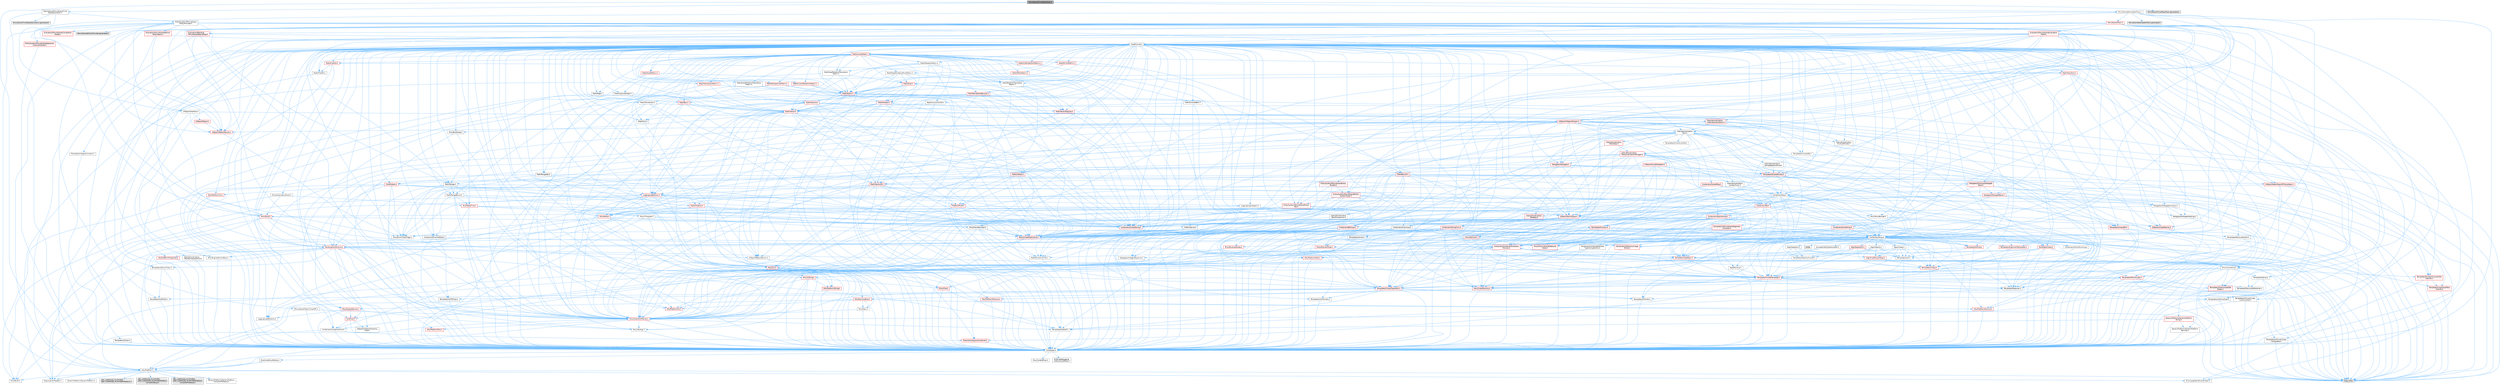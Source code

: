 digraph "MovieSceneTimeWarpTrack.h"
{
 // INTERACTIVE_SVG=YES
 // LATEX_PDF_SIZE
  bgcolor="transparent";
  edge [fontname=Helvetica,fontsize=10,labelfontname=Helvetica,labelfontsize=10];
  node [fontname=Helvetica,fontsize=10,shape=box,height=0.2,width=0.4];
  Node1 [id="Node000001",label="MovieSceneTimeWarpTrack.h",height=0.2,width=0.4,color="gray40", fillcolor="grey60", style="filled", fontcolor="black",tooltip=" "];
  Node1 -> Node2 [id="edge1_Node000001_Node000002",color="steelblue1",style="solid",tooltip=" "];
  Node2 [id="Node000002",label="CoreTypes.h",height=0.2,width=0.4,color="grey40", fillcolor="white", style="filled",URL="$dc/dec/CoreTypes_8h.html",tooltip=" "];
  Node2 -> Node3 [id="edge2_Node000002_Node000003",color="steelblue1",style="solid",tooltip=" "];
  Node3 [id="Node000003",label="HAL/Platform.h",height=0.2,width=0.4,color="grey40", fillcolor="white", style="filled",URL="$d9/dd0/Platform_8h.html",tooltip=" "];
  Node3 -> Node4 [id="edge3_Node000003_Node000004",color="steelblue1",style="solid",tooltip=" "];
  Node4 [id="Node000004",label="Misc/Build.h",height=0.2,width=0.4,color="grey40", fillcolor="white", style="filled",URL="$d3/dbb/Build_8h.html",tooltip=" "];
  Node3 -> Node5 [id="edge4_Node000003_Node000005",color="steelblue1",style="solid",tooltip=" "];
  Node5 [id="Node000005",label="Misc/LargeWorldCoordinates.h",height=0.2,width=0.4,color="grey40", fillcolor="white", style="filled",URL="$d2/dcb/LargeWorldCoordinates_8h.html",tooltip=" "];
  Node3 -> Node6 [id="edge5_Node000003_Node000006",color="steelblue1",style="solid",tooltip=" "];
  Node6 [id="Node000006",label="type_traits",height=0.2,width=0.4,color="grey60", fillcolor="#E0E0E0", style="filled",tooltip=" "];
  Node3 -> Node7 [id="edge6_Node000003_Node000007",color="steelblue1",style="solid",tooltip=" "];
  Node7 [id="Node000007",label="PreprocessorHelpers.h",height=0.2,width=0.4,color="grey40", fillcolor="white", style="filled",URL="$db/ddb/PreprocessorHelpers_8h.html",tooltip=" "];
  Node3 -> Node8 [id="edge7_Node000003_Node000008",color="steelblue1",style="solid",tooltip=" "];
  Node8 [id="Node000008",label="UBT_COMPILED_PLATFORM\l/UBT_COMPILED_PLATFORMPlatform\lCompilerPreSetup.h",height=0.2,width=0.4,color="grey60", fillcolor="#E0E0E0", style="filled",tooltip=" "];
  Node3 -> Node9 [id="edge8_Node000003_Node000009",color="steelblue1",style="solid",tooltip=" "];
  Node9 [id="Node000009",label="GenericPlatform/GenericPlatform\lCompilerPreSetup.h",height=0.2,width=0.4,color="grey40", fillcolor="white", style="filled",URL="$d9/dc8/GenericPlatformCompilerPreSetup_8h.html",tooltip=" "];
  Node3 -> Node10 [id="edge9_Node000003_Node000010",color="steelblue1",style="solid",tooltip=" "];
  Node10 [id="Node000010",label="GenericPlatform/GenericPlatform.h",height=0.2,width=0.4,color="grey40", fillcolor="white", style="filled",URL="$d6/d84/GenericPlatform_8h.html",tooltip=" "];
  Node3 -> Node11 [id="edge10_Node000003_Node000011",color="steelblue1",style="solid",tooltip=" "];
  Node11 [id="Node000011",label="UBT_COMPILED_PLATFORM\l/UBT_COMPILED_PLATFORMPlatform.h",height=0.2,width=0.4,color="grey60", fillcolor="#E0E0E0", style="filled",tooltip=" "];
  Node3 -> Node12 [id="edge11_Node000003_Node000012",color="steelblue1",style="solid",tooltip=" "];
  Node12 [id="Node000012",label="UBT_COMPILED_PLATFORM\l/UBT_COMPILED_PLATFORMPlatform\lCompilerSetup.h",height=0.2,width=0.4,color="grey60", fillcolor="#E0E0E0", style="filled",tooltip=" "];
  Node2 -> Node13 [id="edge12_Node000002_Node000013",color="steelblue1",style="solid",tooltip=" "];
  Node13 [id="Node000013",label="ProfilingDebugging\l/UMemoryDefines.h",height=0.2,width=0.4,color="grey40", fillcolor="white", style="filled",URL="$d2/da2/UMemoryDefines_8h.html",tooltip=" "];
  Node2 -> Node14 [id="edge13_Node000002_Node000014",color="steelblue1",style="solid",tooltip=" "];
  Node14 [id="Node000014",label="Misc/CoreMiscDefines.h",height=0.2,width=0.4,color="grey40", fillcolor="white", style="filled",URL="$da/d38/CoreMiscDefines_8h.html",tooltip=" "];
  Node14 -> Node3 [id="edge14_Node000014_Node000003",color="steelblue1",style="solid",tooltip=" "];
  Node14 -> Node7 [id="edge15_Node000014_Node000007",color="steelblue1",style="solid",tooltip=" "];
  Node2 -> Node15 [id="edge16_Node000002_Node000015",color="steelblue1",style="solid",tooltip=" "];
  Node15 [id="Node000015",label="Misc/CoreDefines.h",height=0.2,width=0.4,color="grey40", fillcolor="white", style="filled",URL="$d3/dd2/CoreDefines_8h.html",tooltip=" "];
  Node1 -> Node16 [id="edge17_Node000001_Node000016",color="steelblue1",style="solid",tooltip=" "];
  Node16 [id="Node000016",label="Decorations/MovieSceneTime\lWarpDecoration.h",height=0.2,width=0.4,color="grey40", fillcolor="white", style="filled",URL="$d2/da7/MovieSceneTimeWarpDecoration_8h.html",tooltip=" "];
  Node16 -> Node2 [id="edge18_Node000016_Node000002",color="steelblue1",style="solid",tooltip=" "];
  Node16 -> Node17 [id="edge19_Node000016_Node000017",color="steelblue1",style="solid",tooltip=" "];
  Node17 [id="Node000017",label="UObject/Interface.h",height=0.2,width=0.4,color="grey40", fillcolor="white", style="filled",URL="$d7/d91/Interface_8h.html",tooltip=" "];
  Node17 -> Node3 [id="edge20_Node000017_Node000003",color="steelblue1",style="solid",tooltip=" "];
  Node17 -> Node18 [id="edge21_Node000017_Node000018",color="steelblue1",style="solid",tooltip=" "];
  Node18 [id="Node000018",label="UObject/Object.h",height=0.2,width=0.4,color="red", fillcolor="#FFF0F0", style="filled",URL="$db/dbf/Object_8h.html",tooltip=" "];
  Node18 -> Node278 [id="edge22_Node000018_Node000278",color="steelblue1",style="solid",tooltip=" "];
  Node278 [id="Node000278",label="UObject/ObjectMacros.h",height=0.2,width=0.4,color="red", fillcolor="#FFF0F0", style="filled",URL="$d8/d8d/ObjectMacros_8h.html",tooltip=" "];
  Node278 -> Node46 [id="edge23_Node000278_Node000046",color="steelblue1",style="solid",tooltip=" "];
  Node46 [id="Node000046",label="Misc/EnumClassFlags.h",height=0.2,width=0.4,color="grey40", fillcolor="white", style="filled",URL="$d8/de7/EnumClassFlags_8h.html",tooltip=" "];
  Node17 -> Node278 [id="edge24_Node000017_Node000278",color="steelblue1",style="solid",tooltip=" "];
  Node17 -> Node285 [id="edge25_Node000017_Node000285",color="steelblue1",style="solid",tooltip=" "];
  Node285 [id="Node000285",label="UObject/UObjectGlobals.h",height=0.2,width=0.4,color="red", fillcolor="#FFF0F0", style="filled",URL="$d0/da9/UObjectGlobals_8h.html",tooltip=" "];
  Node285 -> Node125 [id="edge26_Node000285_Node000125",color="steelblue1",style="solid",tooltip=" "];
  Node125 [id="Node000125",label="Containers/Array.h",height=0.2,width=0.4,color="grey40", fillcolor="white", style="filled",URL="$df/dd0/Array_8h.html",tooltip=" "];
  Node125 -> Node2 [id="edge27_Node000125_Node000002",color="steelblue1",style="solid",tooltip=" "];
  Node125 -> Node21 [id="edge28_Node000125_Node000021",color="steelblue1",style="solid",tooltip=" "];
  Node21 [id="Node000021",label="Misc/AssertionMacros.h",height=0.2,width=0.4,color="red", fillcolor="#FFF0F0", style="filled",URL="$d0/dfa/AssertionMacros_8h.html",tooltip=" "];
  Node21 -> Node2 [id="edge29_Node000021_Node000002",color="steelblue1",style="solid",tooltip=" "];
  Node21 -> Node3 [id="edge30_Node000021_Node000003",color="steelblue1",style="solid",tooltip=" "];
  Node21 -> Node22 [id="edge31_Node000021_Node000022",color="steelblue1",style="solid",tooltip=" "];
  Node22 [id="Node000022",label="HAL/PlatformMisc.h",height=0.2,width=0.4,color="red", fillcolor="#FFF0F0", style="filled",URL="$d0/df5/PlatformMisc_8h.html",tooltip=" "];
  Node22 -> Node2 [id="edge32_Node000022_Node000002",color="steelblue1",style="solid",tooltip=" "];
  Node21 -> Node7 [id="edge33_Node000021_Node000007",color="steelblue1",style="solid",tooltip=" "];
  Node21 -> Node58 [id="edge34_Node000021_Node000058",color="steelblue1",style="solid",tooltip=" "];
  Node58 [id="Node000058",label="Templates/EnableIf.h",height=0.2,width=0.4,color="grey40", fillcolor="white", style="filled",URL="$d7/d60/EnableIf_8h.html",tooltip=" "];
  Node58 -> Node2 [id="edge35_Node000058_Node000002",color="steelblue1",style="solid",tooltip=" "];
  Node21 -> Node64 [id="edge36_Node000021_Node000064",color="steelblue1",style="solid",tooltip=" "];
  Node64 [id="Node000064",label="Misc/VarArgs.h",height=0.2,width=0.4,color="grey40", fillcolor="white", style="filled",URL="$d5/d6f/VarArgs_8h.html",tooltip=" "];
  Node64 -> Node2 [id="edge37_Node000064_Node000002",color="steelblue1",style="solid",tooltip=" "];
  Node125 -> Node126 [id="edge38_Node000125_Node000126",color="steelblue1",style="solid",tooltip=" "];
  Node126 [id="Node000126",label="Misc/IntrusiveUnsetOptional\lState.h",height=0.2,width=0.4,color="red", fillcolor="#FFF0F0", style="filled",URL="$d2/d0a/IntrusiveUnsetOptionalState_8h.html",tooltip=" "];
  Node125 -> Node128 [id="edge39_Node000125_Node000128",color="steelblue1",style="solid",tooltip=" "];
  Node128 [id="Node000128",label="Misc/ReverseIterate.h",height=0.2,width=0.4,color="red", fillcolor="#FFF0F0", style="filled",URL="$db/de3/ReverseIterate_8h.html",tooltip=" "];
  Node128 -> Node3 [id="edge40_Node000128_Node000003",color="steelblue1",style="solid",tooltip=" "];
  Node125 -> Node73 [id="edge41_Node000125_Node000073",color="steelblue1",style="solid",tooltip=" "];
  Node73 [id="Node000073",label="HAL/UnrealMemory.h",height=0.2,width=0.4,color="red", fillcolor="#FFF0F0", style="filled",URL="$d9/d96/UnrealMemory_8h.html",tooltip=" "];
  Node73 -> Node2 [id="edge42_Node000073_Node000002",color="steelblue1",style="solid",tooltip=" "];
  Node73 -> Node77 [id="edge43_Node000073_Node000077",color="steelblue1",style="solid",tooltip=" "];
  Node77 [id="Node000077",label="HAL/MemoryBase.h",height=0.2,width=0.4,color="red", fillcolor="#FFF0F0", style="filled",URL="$d6/d9f/MemoryBase_8h.html",tooltip=" "];
  Node77 -> Node2 [id="edge44_Node000077_Node000002",color="steelblue1",style="solid",tooltip=" "];
  Node77 -> Node51 [id="edge45_Node000077_Node000051",color="steelblue1",style="solid",tooltip=" "];
  Node51 [id="Node000051",label="HAL/PlatformAtomics.h",height=0.2,width=0.4,color="red", fillcolor="#FFF0F0", style="filled",URL="$d3/d36/PlatformAtomics_8h.html",tooltip=" "];
  Node51 -> Node2 [id="edge46_Node000051_Node000002",color="steelblue1",style="solid",tooltip=" "];
  Node77 -> Node34 [id="edge47_Node000077_Node000034",color="steelblue1",style="solid",tooltip=" "];
  Node34 [id="Node000034",label="HAL/PlatformCrt.h",height=0.2,width=0.4,color="red", fillcolor="#FFF0F0", style="filled",URL="$d8/d75/PlatformCrt_8h.html",tooltip=" "];
  Node77 -> Node78 [id="edge48_Node000077_Node000078",color="steelblue1",style="solid",tooltip=" "];
  Node78 [id="Node000078",label="Misc/Exec.h",height=0.2,width=0.4,color="grey40", fillcolor="white", style="filled",URL="$de/ddb/Exec_8h.html",tooltip=" "];
  Node78 -> Node2 [id="edge49_Node000078_Node000002",color="steelblue1",style="solid",tooltip=" "];
  Node78 -> Node21 [id="edge50_Node000078_Node000021",color="steelblue1",style="solid",tooltip=" "];
  Node77 -> Node79 [id="edge51_Node000077_Node000079",color="steelblue1",style="solid",tooltip=" "];
  Node79 [id="Node000079",label="Misc/OutputDevice.h",height=0.2,width=0.4,color="red", fillcolor="#FFF0F0", style="filled",URL="$d7/d32/OutputDevice_8h.html",tooltip=" "];
  Node79 -> Node29 [id="edge52_Node000079_Node000029",color="steelblue1",style="solid",tooltip=" "];
  Node29 [id="Node000029",label="CoreFwd.h",height=0.2,width=0.4,color="red", fillcolor="#FFF0F0", style="filled",URL="$d1/d1e/CoreFwd_8h.html",tooltip=" "];
  Node29 -> Node2 [id="edge53_Node000029_Node000002",color="steelblue1",style="solid",tooltip=" "];
  Node29 -> Node30 [id="edge54_Node000029_Node000030",color="steelblue1",style="solid",tooltip=" "];
  Node30 [id="Node000030",label="Containers/ContainersFwd.h",height=0.2,width=0.4,color="grey40", fillcolor="white", style="filled",URL="$d4/d0a/ContainersFwd_8h.html",tooltip=" "];
  Node30 -> Node3 [id="edge55_Node000030_Node000003",color="steelblue1",style="solid",tooltip=" "];
  Node30 -> Node2 [id="edge56_Node000030_Node000002",color="steelblue1",style="solid",tooltip=" "];
  Node30 -> Node27 [id="edge57_Node000030_Node000027",color="steelblue1",style="solid",tooltip=" "];
  Node27 [id="Node000027",label="Traits/IsContiguousContainer.h",height=0.2,width=0.4,color="red", fillcolor="#FFF0F0", style="filled",URL="$d5/d3c/IsContiguousContainer_8h.html",tooltip=" "];
  Node27 -> Node2 [id="edge58_Node000027_Node000002",color="steelblue1",style="solid",tooltip=" "];
  Node29 -> Node32 [id="edge59_Node000029_Node000032",color="steelblue1",style="solid",tooltip=" "];
  Node32 [id="Node000032",label="UObject/UObjectHierarchy\lFwd.h",height=0.2,width=0.4,color="grey40", fillcolor="white", style="filled",URL="$d3/d13/UObjectHierarchyFwd_8h.html",tooltip=" "];
  Node79 -> Node2 [id="edge60_Node000079_Node000002",color="steelblue1",style="solid",tooltip=" "];
  Node79 -> Node80 [id="edge61_Node000079_Node000080",color="steelblue1",style="solid",tooltip=" "];
  Node80 [id="Node000080",label="Logging/LogVerbosity.h",height=0.2,width=0.4,color="grey40", fillcolor="white", style="filled",URL="$d2/d8f/LogVerbosity_8h.html",tooltip=" "];
  Node80 -> Node2 [id="edge62_Node000080_Node000002",color="steelblue1",style="solid",tooltip=" "];
  Node79 -> Node64 [id="edge63_Node000079_Node000064",color="steelblue1",style="solid",tooltip=" "];
  Node73 -> Node90 [id="edge64_Node000073_Node000090",color="steelblue1",style="solid",tooltip=" "];
  Node90 [id="Node000090",label="HAL/PlatformMemory.h",height=0.2,width=0.4,color="red", fillcolor="#FFF0F0", style="filled",URL="$de/d68/PlatformMemory_8h.html",tooltip=" "];
  Node90 -> Node2 [id="edge65_Node000090_Node000002",color="steelblue1",style="solid",tooltip=" "];
  Node73 -> Node93 [id="edge66_Node000073_Node000093",color="steelblue1",style="solid",tooltip=" "];
  Node93 [id="Node000093",label="Templates/IsPointer.h",height=0.2,width=0.4,color="grey40", fillcolor="white", style="filled",URL="$d7/d05/IsPointer_8h.html",tooltip=" "];
  Node93 -> Node2 [id="edge67_Node000093_Node000002",color="steelblue1",style="solid",tooltip=" "];
  Node125 -> Node94 [id="edge68_Node000125_Node000094",color="steelblue1",style="solid",tooltip=" "];
  Node94 [id="Node000094",label="Templates/UnrealTypeTraits.h",height=0.2,width=0.4,color="red", fillcolor="#FFF0F0", style="filled",URL="$d2/d2d/UnrealTypeTraits_8h.html",tooltip=" "];
  Node94 -> Node2 [id="edge69_Node000094_Node000002",color="steelblue1",style="solid",tooltip=" "];
  Node94 -> Node93 [id="edge70_Node000094_Node000093",color="steelblue1",style="solid",tooltip=" "];
  Node94 -> Node21 [id="edge71_Node000094_Node000021",color="steelblue1",style="solid",tooltip=" "];
  Node94 -> Node86 [id="edge72_Node000094_Node000086",color="steelblue1",style="solid",tooltip=" "];
  Node86 [id="Node000086",label="Templates/AndOrNot.h",height=0.2,width=0.4,color="grey40", fillcolor="white", style="filled",URL="$db/d0a/AndOrNot_8h.html",tooltip=" "];
  Node86 -> Node2 [id="edge73_Node000086_Node000002",color="steelblue1",style="solid",tooltip=" "];
  Node94 -> Node58 [id="edge74_Node000094_Node000058",color="steelblue1",style="solid",tooltip=" "];
  Node94 -> Node95 [id="edge75_Node000094_Node000095",color="steelblue1",style="solid",tooltip=" "];
  Node95 [id="Node000095",label="Templates/IsArithmetic.h",height=0.2,width=0.4,color="grey40", fillcolor="white", style="filled",URL="$d2/d5d/IsArithmetic_8h.html",tooltip=" "];
  Node95 -> Node2 [id="edge76_Node000095_Node000002",color="steelblue1",style="solid",tooltip=" "];
  Node94 -> Node97 [id="edge77_Node000094_Node000097",color="steelblue1",style="solid",tooltip=" "];
  Node97 [id="Node000097",label="Templates/IsPODType.h",height=0.2,width=0.4,color="grey40", fillcolor="white", style="filled",URL="$d7/db1/IsPODType_8h.html",tooltip=" "];
  Node97 -> Node2 [id="edge78_Node000097_Node000002",color="steelblue1",style="solid",tooltip=" "];
  Node94 -> Node98 [id="edge79_Node000094_Node000098",color="steelblue1",style="solid",tooltip=" "];
  Node98 [id="Node000098",label="Templates/IsUECoreType.h",height=0.2,width=0.4,color="grey40", fillcolor="white", style="filled",URL="$d1/db8/IsUECoreType_8h.html",tooltip=" "];
  Node98 -> Node2 [id="edge80_Node000098_Node000002",color="steelblue1",style="solid",tooltip=" "];
  Node98 -> Node6 [id="edge81_Node000098_Node000006",color="steelblue1",style="solid",tooltip=" "];
  Node94 -> Node87 [id="edge82_Node000094_Node000087",color="steelblue1",style="solid",tooltip=" "];
  Node87 [id="Node000087",label="Templates/IsTriviallyCopy\lConstructible.h",height=0.2,width=0.4,color="grey40", fillcolor="white", style="filled",URL="$d3/d78/IsTriviallyCopyConstructible_8h.html",tooltip=" "];
  Node87 -> Node2 [id="edge83_Node000087_Node000002",color="steelblue1",style="solid",tooltip=" "];
  Node87 -> Node6 [id="edge84_Node000087_Node000006",color="steelblue1",style="solid",tooltip=" "];
  Node125 -> Node99 [id="edge85_Node000125_Node000099",color="steelblue1",style="solid",tooltip=" "];
  Node99 [id="Node000099",label="Templates/UnrealTemplate.h",height=0.2,width=0.4,color="red", fillcolor="#FFF0F0", style="filled",URL="$d4/d24/UnrealTemplate_8h.html",tooltip=" "];
  Node99 -> Node2 [id="edge86_Node000099_Node000002",color="steelblue1",style="solid",tooltip=" "];
  Node99 -> Node93 [id="edge87_Node000099_Node000093",color="steelblue1",style="solid",tooltip=" "];
  Node99 -> Node73 [id="edge88_Node000099_Node000073",color="steelblue1",style="solid",tooltip=" "];
  Node99 -> Node94 [id="edge89_Node000099_Node000094",color="steelblue1",style="solid",tooltip=" "];
  Node99 -> Node102 [id="edge90_Node000099_Node000102",color="steelblue1",style="solid",tooltip=" "];
  Node102 [id="Node000102",label="Templates/RemoveReference.h",height=0.2,width=0.4,color="grey40", fillcolor="white", style="filled",URL="$da/dbe/RemoveReference_8h.html",tooltip=" "];
  Node102 -> Node2 [id="edge91_Node000102_Node000002",color="steelblue1",style="solid",tooltip=" "];
  Node99 -> Node66 [id="edge92_Node000099_Node000066",color="steelblue1",style="solid",tooltip=" "];
  Node66 [id="Node000066",label="Templates/Requires.h",height=0.2,width=0.4,color="grey40", fillcolor="white", style="filled",URL="$dc/d96/Requires_8h.html",tooltip=" "];
  Node66 -> Node58 [id="edge93_Node000066_Node000058",color="steelblue1",style="solid",tooltip=" "];
  Node66 -> Node6 [id="edge94_Node000066_Node000006",color="steelblue1",style="solid",tooltip=" "];
  Node99 -> Node103 [id="edge95_Node000099_Node000103",color="steelblue1",style="solid",tooltip=" "];
  Node103 [id="Node000103",label="Templates/TypeCompatible\lBytes.h",height=0.2,width=0.4,color="red", fillcolor="#FFF0F0", style="filled",URL="$df/d0a/TypeCompatibleBytes_8h.html",tooltip=" "];
  Node103 -> Node2 [id="edge96_Node000103_Node000002",color="steelblue1",style="solid",tooltip=" "];
  Node103 -> Node6 [id="edge97_Node000103_Node000006",color="steelblue1",style="solid",tooltip=" "];
  Node99 -> Node27 [id="edge98_Node000099_Node000027",color="steelblue1",style="solid",tooltip=" "];
  Node99 -> Node6 [id="edge99_Node000099_Node000006",color="steelblue1",style="solid",tooltip=" "];
  Node125 -> Node130 [id="edge100_Node000125_Node000130",color="steelblue1",style="solid",tooltip=" "];
  Node130 [id="Node000130",label="Containers/AllowShrinking.h",height=0.2,width=0.4,color="grey40", fillcolor="white", style="filled",URL="$d7/d1a/AllowShrinking_8h.html",tooltip=" "];
  Node130 -> Node2 [id="edge101_Node000130_Node000002",color="steelblue1",style="solid",tooltip=" "];
  Node125 -> Node113 [id="edge102_Node000125_Node000113",color="steelblue1",style="solid",tooltip=" "];
  Node113 [id="Node000113",label="Containers/ContainerAllocation\lPolicies.h",height=0.2,width=0.4,color="red", fillcolor="#FFF0F0", style="filled",URL="$d7/dff/ContainerAllocationPolicies_8h.html",tooltip=" "];
  Node113 -> Node2 [id="edge103_Node000113_Node000002",color="steelblue1",style="solid",tooltip=" "];
  Node113 -> Node113 [id="edge104_Node000113_Node000113",color="steelblue1",style="solid",tooltip=" "];
  Node113 -> Node115 [id="edge105_Node000113_Node000115",color="steelblue1",style="solid",tooltip=" "];
  Node115 [id="Node000115",label="HAL/PlatformMath.h",height=0.2,width=0.4,color="red", fillcolor="#FFF0F0", style="filled",URL="$dc/d53/PlatformMath_8h.html",tooltip=" "];
  Node115 -> Node2 [id="edge106_Node000115_Node000002",color="steelblue1",style="solid",tooltip=" "];
  Node113 -> Node73 [id="edge107_Node000113_Node000073",color="steelblue1",style="solid",tooltip=" "];
  Node113 -> Node44 [id="edge108_Node000113_Node000044",color="steelblue1",style="solid",tooltip=" "];
  Node44 [id="Node000044",label="Math/NumericLimits.h",height=0.2,width=0.4,color="grey40", fillcolor="white", style="filled",URL="$df/d1b/NumericLimits_8h.html",tooltip=" "];
  Node44 -> Node2 [id="edge109_Node000044_Node000002",color="steelblue1",style="solid",tooltip=" "];
  Node113 -> Node21 [id="edge110_Node000113_Node000021",color="steelblue1",style="solid",tooltip=" "];
  Node113 -> Node124 [id="edge111_Node000113_Node000124",color="steelblue1",style="solid",tooltip=" "];
  Node124 [id="Node000124",label="Templates/MemoryOps.h",height=0.2,width=0.4,color="red", fillcolor="#FFF0F0", style="filled",URL="$db/dea/MemoryOps_8h.html",tooltip=" "];
  Node124 -> Node2 [id="edge112_Node000124_Node000002",color="steelblue1",style="solid",tooltip=" "];
  Node124 -> Node73 [id="edge113_Node000124_Node000073",color="steelblue1",style="solid",tooltip=" "];
  Node124 -> Node88 [id="edge114_Node000124_Node000088",color="steelblue1",style="solid",tooltip=" "];
  Node88 [id="Node000088",label="Templates/IsTriviallyCopy\lAssignable.h",height=0.2,width=0.4,color="grey40", fillcolor="white", style="filled",URL="$d2/df2/IsTriviallyCopyAssignable_8h.html",tooltip=" "];
  Node88 -> Node2 [id="edge115_Node000088_Node000002",color="steelblue1",style="solid",tooltip=" "];
  Node88 -> Node6 [id="edge116_Node000088_Node000006",color="steelblue1",style="solid",tooltip=" "];
  Node124 -> Node87 [id="edge117_Node000124_Node000087",color="steelblue1",style="solid",tooltip=" "];
  Node124 -> Node66 [id="edge118_Node000124_Node000066",color="steelblue1",style="solid",tooltip=" "];
  Node124 -> Node94 [id="edge119_Node000124_Node000094",color="steelblue1",style="solid",tooltip=" "];
  Node124 -> Node6 [id="edge120_Node000124_Node000006",color="steelblue1",style="solid",tooltip=" "];
  Node113 -> Node103 [id="edge121_Node000113_Node000103",color="steelblue1",style="solid",tooltip=" "];
  Node113 -> Node6 [id="edge122_Node000113_Node000006",color="steelblue1",style="solid",tooltip=" "];
  Node125 -> Node131 [id="edge123_Node000125_Node000131",color="steelblue1",style="solid",tooltip=" "];
  Node131 [id="Node000131",label="Containers/ContainerElement\lTypeCompatibility.h",height=0.2,width=0.4,color="grey40", fillcolor="white", style="filled",URL="$df/ddf/ContainerElementTypeCompatibility_8h.html",tooltip=" "];
  Node131 -> Node2 [id="edge124_Node000131_Node000002",color="steelblue1",style="solid",tooltip=" "];
  Node131 -> Node94 [id="edge125_Node000131_Node000094",color="steelblue1",style="solid",tooltip=" "];
  Node125 -> Node132 [id="edge126_Node000125_Node000132",color="steelblue1",style="solid",tooltip=" "];
  Node132 [id="Node000132",label="Serialization/Archive.h",height=0.2,width=0.4,color="red", fillcolor="#FFF0F0", style="filled",URL="$d7/d3b/Archive_8h.html",tooltip=" "];
  Node132 -> Node29 [id="edge127_Node000132_Node000029",color="steelblue1",style="solid",tooltip=" "];
  Node132 -> Node2 [id="edge128_Node000132_Node000002",color="steelblue1",style="solid",tooltip=" "];
  Node132 -> Node133 [id="edge129_Node000132_Node000133",color="steelblue1",style="solid",tooltip=" "];
  Node133 [id="Node000133",label="HAL/PlatformProperties.h",height=0.2,width=0.4,color="red", fillcolor="#FFF0F0", style="filled",URL="$d9/db0/PlatformProperties_8h.html",tooltip=" "];
  Node133 -> Node2 [id="edge130_Node000133_Node000002",color="steelblue1",style="solid",tooltip=" "];
  Node132 -> Node136 [id="edge131_Node000132_Node000136",color="steelblue1",style="solid",tooltip=" "];
  Node136 [id="Node000136",label="Internationalization\l/TextNamespaceFwd.h",height=0.2,width=0.4,color="grey40", fillcolor="white", style="filled",URL="$d8/d97/TextNamespaceFwd_8h.html",tooltip=" "];
  Node136 -> Node2 [id="edge132_Node000136_Node000002",color="steelblue1",style="solid",tooltip=" "];
  Node132 -> Node21 [id="edge133_Node000132_Node000021",color="steelblue1",style="solid",tooltip=" "];
  Node132 -> Node4 [id="edge134_Node000132_Node000004",color="steelblue1",style="solid",tooltip=" "];
  Node132 -> Node137 [id="edge135_Node000132_Node000137",color="steelblue1",style="solid",tooltip=" "];
  Node137 [id="Node000137",label="Misc/EngineVersionBase.h",height=0.2,width=0.4,color="grey40", fillcolor="white", style="filled",URL="$d5/d2b/EngineVersionBase_8h.html",tooltip=" "];
  Node137 -> Node2 [id="edge136_Node000137_Node000002",color="steelblue1",style="solid",tooltip=" "];
  Node132 -> Node64 [id="edge137_Node000132_Node000064",color="steelblue1",style="solid",tooltip=" "];
  Node132 -> Node58 [id="edge138_Node000132_Node000058",color="steelblue1",style="solid",tooltip=" "];
  Node132 -> Node140 [id="edge139_Node000132_Node000140",color="steelblue1",style="solid",tooltip=" "];
  Node140 [id="Node000140",label="Templates/IsEnumClass.h",height=0.2,width=0.4,color="grey40", fillcolor="white", style="filled",URL="$d7/d15/IsEnumClass_8h.html",tooltip=" "];
  Node140 -> Node2 [id="edge140_Node000140_Node000002",color="steelblue1",style="solid",tooltip=" "];
  Node140 -> Node86 [id="edge141_Node000140_Node000086",color="steelblue1",style="solid",tooltip=" "];
  Node132 -> Node99 [id="edge142_Node000132_Node000099",color="steelblue1",style="solid",tooltip=" "];
  Node132 -> Node141 [id="edge143_Node000132_Node000141",color="steelblue1",style="solid",tooltip=" "];
  Node141 [id="Node000141",label="UObject/ObjectVersion.h",height=0.2,width=0.4,color="grey40", fillcolor="white", style="filled",URL="$da/d63/ObjectVersion_8h.html",tooltip=" "];
  Node141 -> Node2 [id="edge144_Node000141_Node000002",color="steelblue1",style="solid",tooltip=" "];
  Node125 -> Node142 [id="edge145_Node000125_Node000142",color="steelblue1",style="solid",tooltip=" "];
  Node142 [id="Node000142",label="Serialization/MemoryImage\lWriter.h",height=0.2,width=0.4,color="red", fillcolor="#FFF0F0", style="filled",URL="$d0/d08/MemoryImageWriter_8h.html",tooltip=" "];
  Node142 -> Node2 [id="edge146_Node000142_Node000002",color="steelblue1",style="solid",tooltip=" "];
  Node125 -> Node156 [id="edge147_Node000125_Node000156",color="steelblue1",style="solid",tooltip=" "];
  Node156 [id="Node000156",label="Algo/Heapify.h",height=0.2,width=0.4,color="grey40", fillcolor="white", style="filled",URL="$d0/d2a/Heapify_8h.html",tooltip=" "];
  Node156 -> Node157 [id="edge148_Node000156_Node000157",color="steelblue1",style="solid",tooltip=" "];
  Node157 [id="Node000157",label="Algo/Impl/BinaryHeap.h",height=0.2,width=0.4,color="red", fillcolor="#FFF0F0", style="filled",URL="$d7/da3/Algo_2Impl_2BinaryHeap_8h.html",tooltip=" "];
  Node157 -> Node158 [id="edge149_Node000157_Node000158",color="steelblue1",style="solid",tooltip=" "];
  Node158 [id="Node000158",label="Templates/Invoke.h",height=0.2,width=0.4,color="red", fillcolor="#FFF0F0", style="filled",URL="$d7/deb/Invoke_8h.html",tooltip=" "];
  Node158 -> Node2 [id="edge150_Node000158_Node000002",color="steelblue1",style="solid",tooltip=" "];
  Node158 -> Node99 [id="edge151_Node000158_Node000099",color="steelblue1",style="solid",tooltip=" "];
  Node158 -> Node6 [id="edge152_Node000158_Node000006",color="steelblue1",style="solid",tooltip=" "];
  Node157 -> Node6 [id="edge153_Node000157_Node000006",color="steelblue1",style="solid",tooltip=" "];
  Node156 -> Node162 [id="edge154_Node000156_Node000162",color="steelblue1",style="solid",tooltip=" "];
  Node162 [id="Node000162",label="Templates/IdentityFunctor.h",height=0.2,width=0.4,color="grey40", fillcolor="white", style="filled",URL="$d7/d2e/IdentityFunctor_8h.html",tooltip=" "];
  Node162 -> Node3 [id="edge155_Node000162_Node000003",color="steelblue1",style="solid",tooltip=" "];
  Node156 -> Node158 [id="edge156_Node000156_Node000158",color="steelblue1",style="solid",tooltip=" "];
  Node156 -> Node163 [id="edge157_Node000156_Node000163",color="steelblue1",style="solid",tooltip=" "];
  Node163 [id="Node000163",label="Templates/Less.h",height=0.2,width=0.4,color="grey40", fillcolor="white", style="filled",URL="$de/dc8/Less_8h.html",tooltip=" "];
  Node163 -> Node2 [id="edge158_Node000163_Node000002",color="steelblue1",style="solid",tooltip=" "];
  Node163 -> Node99 [id="edge159_Node000163_Node000099",color="steelblue1",style="solid",tooltip=" "];
  Node156 -> Node99 [id="edge160_Node000156_Node000099",color="steelblue1",style="solid",tooltip=" "];
  Node125 -> Node164 [id="edge161_Node000125_Node000164",color="steelblue1",style="solid",tooltip=" "];
  Node164 [id="Node000164",label="Algo/HeapSort.h",height=0.2,width=0.4,color="grey40", fillcolor="white", style="filled",URL="$d3/d92/HeapSort_8h.html",tooltip=" "];
  Node164 -> Node157 [id="edge162_Node000164_Node000157",color="steelblue1",style="solid",tooltip=" "];
  Node164 -> Node162 [id="edge163_Node000164_Node000162",color="steelblue1",style="solid",tooltip=" "];
  Node164 -> Node163 [id="edge164_Node000164_Node000163",color="steelblue1",style="solid",tooltip=" "];
  Node164 -> Node99 [id="edge165_Node000164_Node000099",color="steelblue1",style="solid",tooltip=" "];
  Node125 -> Node165 [id="edge166_Node000125_Node000165",color="steelblue1",style="solid",tooltip=" "];
  Node165 [id="Node000165",label="Algo/IsHeap.h",height=0.2,width=0.4,color="grey40", fillcolor="white", style="filled",URL="$de/d32/IsHeap_8h.html",tooltip=" "];
  Node165 -> Node157 [id="edge167_Node000165_Node000157",color="steelblue1",style="solid",tooltip=" "];
  Node165 -> Node162 [id="edge168_Node000165_Node000162",color="steelblue1",style="solid",tooltip=" "];
  Node165 -> Node158 [id="edge169_Node000165_Node000158",color="steelblue1",style="solid",tooltip=" "];
  Node165 -> Node163 [id="edge170_Node000165_Node000163",color="steelblue1",style="solid",tooltip=" "];
  Node165 -> Node99 [id="edge171_Node000165_Node000099",color="steelblue1",style="solid",tooltip=" "];
  Node125 -> Node157 [id="edge172_Node000125_Node000157",color="steelblue1",style="solid",tooltip=" "];
  Node125 -> Node166 [id="edge173_Node000125_Node000166",color="steelblue1",style="solid",tooltip=" "];
  Node166 [id="Node000166",label="Algo/StableSort.h",height=0.2,width=0.4,color="red", fillcolor="#FFF0F0", style="filled",URL="$d7/d3c/StableSort_8h.html",tooltip=" "];
  Node166 -> Node162 [id="edge174_Node000166_Node000162",color="steelblue1",style="solid",tooltip=" "];
  Node166 -> Node158 [id="edge175_Node000166_Node000158",color="steelblue1",style="solid",tooltip=" "];
  Node166 -> Node163 [id="edge176_Node000166_Node000163",color="steelblue1",style="solid",tooltip=" "];
  Node166 -> Node99 [id="edge177_Node000166_Node000099",color="steelblue1",style="solid",tooltip=" "];
  Node125 -> Node169 [id="edge178_Node000125_Node000169",color="steelblue1",style="solid",tooltip=" "];
  Node169 [id="Node000169",label="Concepts/GetTypeHashable.h",height=0.2,width=0.4,color="grey40", fillcolor="white", style="filled",URL="$d3/da2/GetTypeHashable_8h.html",tooltip=" "];
  Node169 -> Node2 [id="edge179_Node000169_Node000002",color="steelblue1",style="solid",tooltip=" "];
  Node169 -> Node147 [id="edge180_Node000169_Node000147",color="steelblue1",style="solid",tooltip=" "];
  Node147 [id="Node000147",label="Templates/TypeHash.h",height=0.2,width=0.4,color="red", fillcolor="#FFF0F0", style="filled",URL="$d1/d62/TypeHash_8h.html",tooltip=" "];
  Node147 -> Node2 [id="edge181_Node000147_Node000002",color="steelblue1",style="solid",tooltip=" "];
  Node147 -> Node66 [id="edge182_Node000147_Node000066",color="steelblue1",style="solid",tooltip=" "];
  Node147 -> Node148 [id="edge183_Node000147_Node000148",color="steelblue1",style="solid",tooltip=" "];
  Node148 [id="Node000148",label="Misc/Crc.h",height=0.2,width=0.4,color="red", fillcolor="#FFF0F0", style="filled",URL="$d4/dd2/Crc_8h.html",tooltip=" "];
  Node148 -> Node2 [id="edge184_Node000148_Node000002",color="steelblue1",style="solid",tooltip=" "];
  Node148 -> Node75 [id="edge185_Node000148_Node000075",color="steelblue1",style="solid",tooltip=" "];
  Node75 [id="Node000075",label="HAL/PlatformString.h",height=0.2,width=0.4,color="red", fillcolor="#FFF0F0", style="filled",URL="$db/db5/PlatformString_8h.html",tooltip=" "];
  Node75 -> Node2 [id="edge186_Node000075_Node000002",color="steelblue1",style="solid",tooltip=" "];
  Node148 -> Node21 [id="edge187_Node000148_Node000021",color="steelblue1",style="solid",tooltip=" "];
  Node148 -> Node149 [id="edge188_Node000148_Node000149",color="steelblue1",style="solid",tooltip=" "];
  Node149 [id="Node000149",label="Misc/CString.h",height=0.2,width=0.4,color="red", fillcolor="#FFF0F0", style="filled",URL="$d2/d49/CString_8h.html",tooltip=" "];
  Node149 -> Node2 [id="edge189_Node000149_Node000002",color="steelblue1",style="solid",tooltip=" "];
  Node149 -> Node34 [id="edge190_Node000149_Node000034",color="steelblue1",style="solid",tooltip=" "];
  Node149 -> Node75 [id="edge191_Node000149_Node000075",color="steelblue1",style="solid",tooltip=" "];
  Node149 -> Node21 [id="edge192_Node000149_Node000021",color="steelblue1",style="solid",tooltip=" "];
  Node149 -> Node150 [id="edge193_Node000149_Node000150",color="steelblue1",style="solid",tooltip=" "];
  Node150 [id="Node000150",label="Misc/Char.h",height=0.2,width=0.4,color="red", fillcolor="#FFF0F0", style="filled",URL="$d0/d58/Char_8h.html",tooltip=" "];
  Node150 -> Node2 [id="edge194_Node000150_Node000002",color="steelblue1",style="solid",tooltip=" "];
  Node150 -> Node6 [id="edge195_Node000150_Node000006",color="steelblue1",style="solid",tooltip=" "];
  Node149 -> Node64 [id="edge196_Node000149_Node000064",color="steelblue1",style="solid",tooltip=" "];
  Node148 -> Node150 [id="edge197_Node000148_Node000150",color="steelblue1",style="solid",tooltip=" "];
  Node148 -> Node94 [id="edge198_Node000148_Node000094",color="steelblue1",style="solid",tooltip=" "];
  Node147 -> Node6 [id="edge199_Node000147_Node000006",color="steelblue1",style="solid",tooltip=" "];
  Node125 -> Node162 [id="edge200_Node000125_Node000162",color="steelblue1",style="solid",tooltip=" "];
  Node125 -> Node158 [id="edge201_Node000125_Node000158",color="steelblue1",style="solid",tooltip=" "];
  Node125 -> Node163 [id="edge202_Node000125_Node000163",color="steelblue1",style="solid",tooltip=" "];
  Node125 -> Node170 [id="edge203_Node000125_Node000170",color="steelblue1",style="solid",tooltip=" "];
  Node170 [id="Node000170",label="Templates/LosesQualifiers\lFromTo.h",height=0.2,width=0.4,color="red", fillcolor="#FFF0F0", style="filled",URL="$d2/db3/LosesQualifiersFromTo_8h.html",tooltip=" "];
  Node170 -> Node6 [id="edge204_Node000170_Node000006",color="steelblue1",style="solid",tooltip=" "];
  Node125 -> Node66 [id="edge205_Node000125_Node000066",color="steelblue1",style="solid",tooltip=" "];
  Node125 -> Node171 [id="edge206_Node000125_Node000171",color="steelblue1",style="solid",tooltip=" "];
  Node171 [id="Node000171",label="Templates/Sorting.h",height=0.2,width=0.4,color="red", fillcolor="#FFF0F0", style="filled",URL="$d3/d9e/Sorting_8h.html",tooltip=" "];
  Node171 -> Node2 [id="edge207_Node000171_Node000002",color="steelblue1",style="solid",tooltip=" "];
  Node171 -> Node115 [id="edge208_Node000171_Node000115",color="steelblue1",style="solid",tooltip=" "];
  Node171 -> Node163 [id="edge209_Node000171_Node000163",color="steelblue1",style="solid",tooltip=" "];
  Node125 -> Node175 [id="edge210_Node000125_Node000175",color="steelblue1",style="solid",tooltip=" "];
  Node175 [id="Node000175",label="Templates/AlignmentTemplates.h",height=0.2,width=0.4,color="red", fillcolor="#FFF0F0", style="filled",URL="$dd/d32/AlignmentTemplates_8h.html",tooltip=" "];
  Node175 -> Node2 [id="edge211_Node000175_Node000002",color="steelblue1",style="solid",tooltip=" "];
  Node175 -> Node93 [id="edge212_Node000175_Node000093",color="steelblue1",style="solid",tooltip=" "];
  Node125 -> Node25 [id="edge213_Node000125_Node000025",color="steelblue1",style="solid",tooltip=" "];
  Node25 [id="Node000025",label="Traits/ElementType.h",height=0.2,width=0.4,color="red", fillcolor="#FFF0F0", style="filled",URL="$d5/d4f/ElementType_8h.html",tooltip=" "];
  Node25 -> Node3 [id="edge214_Node000025_Node000003",color="steelblue1",style="solid",tooltip=" "];
  Node25 -> Node6 [id="edge215_Node000025_Node000006",color="steelblue1",style="solid",tooltip=" "];
  Node125 -> Node121 [id="edge216_Node000125_Node000121",color="steelblue1",style="solid",tooltip=" "];
  Node121 [id="Node000121",label="limits",height=0.2,width=0.4,color="grey60", fillcolor="#E0E0E0", style="filled",tooltip=" "];
  Node125 -> Node6 [id="edge217_Node000125_Node000006",color="steelblue1",style="solid",tooltip=" "];
  Node285 -> Node182 [id="edge218_Node000285_Node000182",color="steelblue1",style="solid",tooltip=" "];
  Node182 [id="Node000182",label="Containers/ArrayView.h",height=0.2,width=0.4,color="grey40", fillcolor="white", style="filled",URL="$d7/df4/ArrayView_8h.html",tooltip=" "];
  Node182 -> Node2 [id="edge219_Node000182_Node000002",color="steelblue1",style="solid",tooltip=" "];
  Node182 -> Node30 [id="edge220_Node000182_Node000030",color="steelblue1",style="solid",tooltip=" "];
  Node182 -> Node21 [id="edge221_Node000182_Node000021",color="steelblue1",style="solid",tooltip=" "];
  Node182 -> Node128 [id="edge222_Node000182_Node000128",color="steelblue1",style="solid",tooltip=" "];
  Node182 -> Node126 [id="edge223_Node000182_Node000126",color="steelblue1",style="solid",tooltip=" "];
  Node182 -> Node158 [id="edge224_Node000182_Node000158",color="steelblue1",style="solid",tooltip=" "];
  Node182 -> Node94 [id="edge225_Node000182_Node000094",color="steelblue1",style="solid",tooltip=" "];
  Node182 -> Node25 [id="edge226_Node000182_Node000025",color="steelblue1",style="solid",tooltip=" "];
  Node182 -> Node125 [id="edge227_Node000182_Node000125",color="steelblue1",style="solid",tooltip=" "];
  Node182 -> Node174 [id="edge228_Node000182_Node000174",color="steelblue1",style="solid",tooltip=" "];
  Node174 [id="Node000174",label="Math/UnrealMathUtility.h",height=0.2,width=0.4,color="red", fillcolor="#FFF0F0", style="filled",URL="$db/db8/UnrealMathUtility_8h.html",tooltip=" "];
  Node174 -> Node2 [id="edge229_Node000174_Node000002",color="steelblue1",style="solid",tooltip=" "];
  Node174 -> Node21 [id="edge230_Node000174_Node000021",color="steelblue1",style="solid",tooltip=" "];
  Node174 -> Node115 [id="edge231_Node000174_Node000115",color="steelblue1",style="solid",tooltip=" "];
  Node174 -> Node66 [id="edge232_Node000174_Node000066",color="steelblue1",style="solid",tooltip=" "];
  Node182 -> Node6 [id="edge233_Node000182_Node000006",color="steelblue1",style="solid",tooltip=" "];
  Node285 -> Node113 [id="edge234_Node000285_Node000113",color="steelblue1",style="solid",tooltip=" "];
  Node285 -> Node30 [id="edge235_Node000285_Node000030",color="steelblue1",style="solid",tooltip=" "];
  Node285 -> Node187 [id="edge236_Node000285_Node000187",color="steelblue1",style="solid",tooltip=" "];
  Node187 [id="Node000187",label="Containers/Map.h",height=0.2,width=0.4,color="grey40", fillcolor="white", style="filled",URL="$df/d79/Map_8h.html",tooltip=" "];
  Node187 -> Node2 [id="edge237_Node000187_Node000002",color="steelblue1",style="solid",tooltip=" "];
  Node187 -> Node188 [id="edge238_Node000187_Node000188",color="steelblue1",style="solid",tooltip=" "];
  Node188 [id="Node000188",label="Algo/Reverse.h",height=0.2,width=0.4,color="grey40", fillcolor="white", style="filled",URL="$d5/d93/Reverse_8h.html",tooltip=" "];
  Node188 -> Node2 [id="edge239_Node000188_Node000002",color="steelblue1",style="solid",tooltip=" "];
  Node188 -> Node99 [id="edge240_Node000188_Node000099",color="steelblue1",style="solid",tooltip=" "];
  Node187 -> Node131 [id="edge241_Node000187_Node000131",color="steelblue1",style="solid",tooltip=" "];
  Node187 -> Node189 [id="edge242_Node000187_Node000189",color="steelblue1",style="solid",tooltip=" "];
  Node189 [id="Node000189",label="Containers/Set.h",height=0.2,width=0.4,color="red", fillcolor="#FFF0F0", style="filled",URL="$d4/d45/Set_8h.html",tooltip=" "];
  Node189 -> Node113 [id="edge243_Node000189_Node000113",color="steelblue1",style="solid",tooltip=" "];
  Node189 -> Node131 [id="edge244_Node000189_Node000131",color="steelblue1",style="solid",tooltip=" "];
  Node189 -> Node191 [id="edge245_Node000189_Node000191",color="steelblue1",style="solid",tooltip=" "];
  Node191 [id="Node000191",label="Containers/SparseArray.h",height=0.2,width=0.4,color="red", fillcolor="#FFF0F0", style="filled",URL="$d5/dbf/SparseArray_8h.html",tooltip=" "];
  Node191 -> Node2 [id="edge246_Node000191_Node000002",color="steelblue1",style="solid",tooltip=" "];
  Node191 -> Node21 [id="edge247_Node000191_Node000021",color="steelblue1",style="solid",tooltip=" "];
  Node191 -> Node73 [id="edge248_Node000191_Node000073",color="steelblue1",style="solid",tooltip=" "];
  Node191 -> Node94 [id="edge249_Node000191_Node000094",color="steelblue1",style="solid",tooltip=" "];
  Node191 -> Node99 [id="edge250_Node000191_Node000099",color="steelblue1",style="solid",tooltip=" "];
  Node191 -> Node113 [id="edge251_Node000191_Node000113",color="steelblue1",style="solid",tooltip=" "];
  Node191 -> Node163 [id="edge252_Node000191_Node000163",color="steelblue1",style="solid",tooltip=" "];
  Node191 -> Node125 [id="edge253_Node000191_Node000125",color="steelblue1",style="solid",tooltip=" "];
  Node191 -> Node174 [id="edge254_Node000191_Node000174",color="steelblue1",style="solid",tooltip=" "];
  Node191 -> Node192 [id="edge255_Node000191_Node000192",color="steelblue1",style="solid",tooltip=" "];
  Node192 [id="Node000192",label="Containers/ScriptArray.h",height=0.2,width=0.4,color="red", fillcolor="#FFF0F0", style="filled",URL="$dc/daf/ScriptArray_8h.html",tooltip=" "];
  Node192 -> Node2 [id="edge256_Node000192_Node000002",color="steelblue1",style="solid",tooltip=" "];
  Node192 -> Node21 [id="edge257_Node000192_Node000021",color="steelblue1",style="solid",tooltip=" "];
  Node192 -> Node73 [id="edge258_Node000192_Node000073",color="steelblue1",style="solid",tooltip=" "];
  Node192 -> Node130 [id="edge259_Node000192_Node000130",color="steelblue1",style="solid",tooltip=" "];
  Node192 -> Node113 [id="edge260_Node000192_Node000113",color="steelblue1",style="solid",tooltip=" "];
  Node192 -> Node125 [id="edge261_Node000192_Node000125",color="steelblue1",style="solid",tooltip=" "];
  Node191 -> Node193 [id="edge262_Node000191_Node000193",color="steelblue1",style="solid",tooltip=" "];
  Node193 [id="Node000193",label="Containers/BitArray.h",height=0.2,width=0.4,color="red", fillcolor="#FFF0F0", style="filled",URL="$d1/de4/BitArray_8h.html",tooltip=" "];
  Node193 -> Node113 [id="edge263_Node000193_Node000113",color="steelblue1",style="solid",tooltip=" "];
  Node193 -> Node2 [id="edge264_Node000193_Node000002",color="steelblue1",style="solid",tooltip=" "];
  Node193 -> Node51 [id="edge265_Node000193_Node000051",color="steelblue1",style="solid",tooltip=" "];
  Node193 -> Node73 [id="edge266_Node000193_Node000073",color="steelblue1",style="solid",tooltip=" "];
  Node193 -> Node174 [id="edge267_Node000193_Node000174",color="steelblue1",style="solid",tooltip=" "];
  Node193 -> Node21 [id="edge268_Node000193_Node000021",color="steelblue1",style="solid",tooltip=" "];
  Node193 -> Node46 [id="edge269_Node000193_Node000046",color="steelblue1",style="solid",tooltip=" "];
  Node193 -> Node132 [id="edge270_Node000193_Node000132",color="steelblue1",style="solid",tooltip=" "];
  Node193 -> Node142 [id="edge271_Node000193_Node000142",color="steelblue1",style="solid",tooltip=" "];
  Node193 -> Node58 [id="edge272_Node000193_Node000058",color="steelblue1",style="solid",tooltip=" "];
  Node193 -> Node158 [id="edge273_Node000193_Node000158",color="steelblue1",style="solid",tooltip=" "];
  Node193 -> Node99 [id="edge274_Node000193_Node000099",color="steelblue1",style="solid",tooltip=" "];
  Node193 -> Node94 [id="edge275_Node000193_Node000094",color="steelblue1",style="solid",tooltip=" "];
  Node191 -> Node142 [id="edge276_Node000191_Node000142",color="steelblue1",style="solid",tooltip=" "];
  Node191 -> Node105 [id="edge277_Node000191_Node000105",color="steelblue1",style="solid",tooltip=" "];
  Node105 [id="Node000105",label="Containers/UnrealString.h",height=0.2,width=0.4,color="red", fillcolor="#FFF0F0", style="filled",URL="$d5/dba/UnrealString_8h.html",tooltip=" "];
  Node191 -> Node126 [id="edge278_Node000191_Node000126",color="steelblue1",style="solid",tooltip=" "];
  Node189 -> Node30 [id="edge279_Node000189_Node000030",color="steelblue1",style="solid",tooltip=" "];
  Node189 -> Node174 [id="edge280_Node000189_Node000174",color="steelblue1",style="solid",tooltip=" "];
  Node189 -> Node21 [id="edge281_Node000189_Node000021",color="steelblue1",style="solid",tooltip=" "];
  Node189 -> Node209 [id="edge282_Node000189_Node000209",color="steelblue1",style="solid",tooltip=" "];
  Node209 [id="Node000209",label="Misc/StructBuilder.h",height=0.2,width=0.4,color="grey40", fillcolor="white", style="filled",URL="$d9/db3/StructBuilder_8h.html",tooltip=" "];
  Node209 -> Node2 [id="edge283_Node000209_Node000002",color="steelblue1",style="solid",tooltip=" "];
  Node209 -> Node174 [id="edge284_Node000209_Node000174",color="steelblue1",style="solid",tooltip=" "];
  Node209 -> Node175 [id="edge285_Node000209_Node000175",color="steelblue1",style="solid",tooltip=" "];
  Node189 -> Node142 [id="edge286_Node000189_Node000142",color="steelblue1",style="solid",tooltip=" "];
  Node189 -> Node210 [id="edge287_Node000189_Node000210",color="steelblue1",style="solid",tooltip=" "];
  Node210 [id="Node000210",label="Templates/Function.h",height=0.2,width=0.4,color="red", fillcolor="#FFF0F0", style="filled",URL="$df/df5/Function_8h.html",tooltip=" "];
  Node210 -> Node2 [id="edge288_Node000210_Node000002",color="steelblue1",style="solid",tooltip=" "];
  Node210 -> Node21 [id="edge289_Node000210_Node000021",color="steelblue1",style="solid",tooltip=" "];
  Node210 -> Node126 [id="edge290_Node000210_Node000126",color="steelblue1",style="solid",tooltip=" "];
  Node210 -> Node73 [id="edge291_Node000210_Node000073",color="steelblue1",style="solid",tooltip=" "];
  Node210 -> Node94 [id="edge292_Node000210_Node000094",color="steelblue1",style="solid",tooltip=" "];
  Node210 -> Node158 [id="edge293_Node000210_Node000158",color="steelblue1",style="solid",tooltip=" "];
  Node210 -> Node99 [id="edge294_Node000210_Node000099",color="steelblue1",style="solid",tooltip=" "];
  Node210 -> Node66 [id="edge295_Node000210_Node000066",color="steelblue1",style="solid",tooltip=" "];
  Node210 -> Node174 [id="edge296_Node000210_Node000174",color="steelblue1",style="solid",tooltip=" "];
  Node210 -> Node6 [id="edge297_Node000210_Node000006",color="steelblue1",style="solid",tooltip=" "];
  Node189 -> Node171 [id="edge298_Node000189_Node000171",color="steelblue1",style="solid",tooltip=" "];
  Node189 -> Node147 [id="edge299_Node000189_Node000147",color="steelblue1",style="solid",tooltip=" "];
  Node189 -> Node99 [id="edge300_Node000189_Node000099",color="steelblue1",style="solid",tooltip=" "];
  Node189 -> Node6 [id="edge301_Node000189_Node000006",color="steelblue1",style="solid",tooltip=" "];
  Node187 -> Node105 [id="edge302_Node000187_Node000105",color="steelblue1",style="solid",tooltip=" "];
  Node187 -> Node21 [id="edge303_Node000187_Node000021",color="steelblue1",style="solid",tooltip=" "];
  Node187 -> Node209 [id="edge304_Node000187_Node000209",color="steelblue1",style="solid",tooltip=" "];
  Node187 -> Node210 [id="edge305_Node000187_Node000210",color="steelblue1",style="solid",tooltip=" "];
  Node187 -> Node171 [id="edge306_Node000187_Node000171",color="steelblue1",style="solid",tooltip=" "];
  Node187 -> Node213 [id="edge307_Node000187_Node000213",color="steelblue1",style="solid",tooltip=" "];
  Node213 [id="Node000213",label="Templates/Tuple.h",height=0.2,width=0.4,color="red", fillcolor="#FFF0F0", style="filled",URL="$d2/d4f/Tuple_8h.html",tooltip=" "];
  Node213 -> Node2 [id="edge308_Node000213_Node000002",color="steelblue1",style="solid",tooltip=" "];
  Node213 -> Node99 [id="edge309_Node000213_Node000099",color="steelblue1",style="solid",tooltip=" "];
  Node213 -> Node214 [id="edge310_Node000213_Node000214",color="steelblue1",style="solid",tooltip=" "];
  Node214 [id="Node000214",label="Delegates/IntegerSequence.h",height=0.2,width=0.4,color="grey40", fillcolor="white", style="filled",URL="$d2/dcc/IntegerSequence_8h.html",tooltip=" "];
  Node214 -> Node2 [id="edge311_Node000214_Node000002",color="steelblue1",style="solid",tooltip=" "];
  Node213 -> Node158 [id="edge312_Node000213_Node000158",color="steelblue1",style="solid",tooltip=" "];
  Node213 -> Node66 [id="edge313_Node000213_Node000066",color="steelblue1",style="solid",tooltip=" "];
  Node213 -> Node147 [id="edge314_Node000213_Node000147",color="steelblue1",style="solid",tooltip=" "];
  Node213 -> Node6 [id="edge315_Node000213_Node000006",color="steelblue1",style="solid",tooltip=" "];
  Node187 -> Node99 [id="edge316_Node000187_Node000099",color="steelblue1",style="solid",tooltip=" "];
  Node187 -> Node94 [id="edge317_Node000187_Node000094",color="steelblue1",style="solid",tooltip=" "];
  Node187 -> Node6 [id="edge318_Node000187_Node000006",color="steelblue1",style="solid",tooltip=" "];
  Node285 -> Node189 [id="edge319_Node000285_Node000189",color="steelblue1",style="solid",tooltip=" "];
  Node285 -> Node191 [id="edge320_Node000285_Node000191",color="steelblue1",style="solid",tooltip=" "];
  Node285 -> Node105 [id="edge321_Node000285_Node000105",color="steelblue1",style="solid",tooltip=" "];
  Node285 -> Node216 [id="edge322_Node000285_Node000216",color="steelblue1",style="solid",tooltip=" "];
  Node216 [id="Node000216",label="CoreGlobals.h",height=0.2,width=0.4,color="red", fillcolor="#FFF0F0", style="filled",URL="$d5/d8c/CoreGlobals_8h.html",tooltip=" "];
  Node216 -> Node105 [id="edge323_Node000216_Node000105",color="steelblue1",style="solid",tooltip=" "];
  Node216 -> Node2 [id="edge324_Node000216_Node000002",color="steelblue1",style="solid",tooltip=" "];
  Node216 -> Node217 [id="edge325_Node000216_Node000217",color="steelblue1",style="solid",tooltip=" "];
  Node217 [id="Node000217",label="HAL/PlatformTLS.h",height=0.2,width=0.4,color="red", fillcolor="#FFF0F0", style="filled",URL="$d0/def/PlatformTLS_8h.html",tooltip=" "];
  Node217 -> Node2 [id="edge326_Node000217_Node000002",color="steelblue1",style="solid",tooltip=" "];
  Node216 -> Node220 [id="edge327_Node000216_Node000220",color="steelblue1",style="solid",tooltip=" "];
  Node220 [id="Node000220",label="Logging/LogMacros.h",height=0.2,width=0.4,color="red", fillcolor="#FFF0F0", style="filled",URL="$d0/d16/LogMacros_8h.html",tooltip=" "];
  Node220 -> Node105 [id="edge328_Node000220_Node000105",color="steelblue1",style="solid",tooltip=" "];
  Node220 -> Node2 [id="edge329_Node000220_Node000002",color="steelblue1",style="solid",tooltip=" "];
  Node220 -> Node7 [id="edge330_Node000220_Node000007",color="steelblue1",style="solid",tooltip=" "];
  Node220 -> Node221 [id="edge331_Node000220_Node000221",color="steelblue1",style="solid",tooltip=" "];
  Node221 [id="Node000221",label="Logging/LogCategory.h",height=0.2,width=0.4,color="grey40", fillcolor="white", style="filled",URL="$d9/d36/LogCategory_8h.html",tooltip=" "];
  Node221 -> Node2 [id="edge332_Node000221_Node000002",color="steelblue1",style="solid",tooltip=" "];
  Node221 -> Node80 [id="edge333_Node000221_Node000080",color="steelblue1",style="solid",tooltip=" "];
  Node221 -> Node72 [id="edge334_Node000221_Node000072",color="steelblue1",style="solid",tooltip=" "];
  Node72 [id="Node000072",label="UObject/NameTypes.h",height=0.2,width=0.4,color="red", fillcolor="#FFF0F0", style="filled",URL="$d6/d35/NameTypes_8h.html",tooltip=" "];
  Node72 -> Node2 [id="edge335_Node000072_Node000002",color="steelblue1",style="solid",tooltip=" "];
  Node72 -> Node21 [id="edge336_Node000072_Node000021",color="steelblue1",style="solid",tooltip=" "];
  Node72 -> Node73 [id="edge337_Node000072_Node000073",color="steelblue1",style="solid",tooltip=" "];
  Node72 -> Node94 [id="edge338_Node000072_Node000094",color="steelblue1",style="solid",tooltip=" "];
  Node72 -> Node99 [id="edge339_Node000072_Node000099",color="steelblue1",style="solid",tooltip=" "];
  Node72 -> Node105 [id="edge340_Node000072_Node000105",color="steelblue1",style="solid",tooltip=" "];
  Node72 -> Node112 [id="edge341_Node000072_Node000112",color="steelblue1",style="solid",tooltip=" "];
  Node112 [id="Node000112",label="Containers/StringConv.h",height=0.2,width=0.4,color="red", fillcolor="#FFF0F0", style="filled",URL="$d3/ddf/StringConv_8h.html",tooltip=" "];
  Node112 -> Node2 [id="edge342_Node000112_Node000002",color="steelblue1",style="solid",tooltip=" "];
  Node112 -> Node21 [id="edge343_Node000112_Node000021",color="steelblue1",style="solid",tooltip=" "];
  Node112 -> Node113 [id="edge344_Node000112_Node000113",color="steelblue1",style="solid",tooltip=" "];
  Node112 -> Node125 [id="edge345_Node000112_Node000125",color="steelblue1",style="solid",tooltip=" "];
  Node112 -> Node149 [id="edge346_Node000112_Node000149",color="steelblue1",style="solid",tooltip=" "];
  Node112 -> Node176 [id="edge347_Node000112_Node000176",color="steelblue1",style="solid",tooltip=" "];
  Node176 [id="Node000176",label="Templates/IsArray.h",height=0.2,width=0.4,color="grey40", fillcolor="white", style="filled",URL="$d8/d8d/IsArray_8h.html",tooltip=" "];
  Node176 -> Node2 [id="edge348_Node000176_Node000002",color="steelblue1",style="solid",tooltip=" "];
  Node112 -> Node99 [id="edge349_Node000112_Node000099",color="steelblue1",style="solid",tooltip=" "];
  Node112 -> Node94 [id="edge350_Node000112_Node000094",color="steelblue1",style="solid",tooltip=" "];
  Node112 -> Node25 [id="edge351_Node000112_Node000025",color="steelblue1",style="solid",tooltip=" "];
  Node112 -> Node27 [id="edge352_Node000112_Node000027",color="steelblue1",style="solid",tooltip=" "];
  Node112 -> Node6 [id="edge353_Node000112_Node000006",color="steelblue1",style="solid",tooltip=" "];
  Node72 -> Node177 [id="edge354_Node000072_Node000177",color="steelblue1",style="solid",tooltip=" "];
  Node177 [id="Node000177",label="UObject/UnrealNames.h",height=0.2,width=0.4,color="red", fillcolor="#FFF0F0", style="filled",URL="$d8/db1/UnrealNames_8h.html",tooltip=" "];
  Node177 -> Node2 [id="edge355_Node000177_Node000002",color="steelblue1",style="solid",tooltip=" "];
  Node72 -> Node126 [id="edge356_Node000072_Node000126",color="steelblue1",style="solid",tooltip=" "];
  Node220 -> Node80 [id="edge357_Node000220_Node000080",color="steelblue1",style="solid",tooltip=" "];
  Node220 -> Node21 [id="edge358_Node000220_Node000021",color="steelblue1",style="solid",tooltip=" "];
  Node220 -> Node4 [id="edge359_Node000220_Node000004",color="steelblue1",style="solid",tooltip=" "];
  Node220 -> Node64 [id="edge360_Node000220_Node000064",color="steelblue1",style="solid",tooltip=" "];
  Node220 -> Node58 [id="edge361_Node000220_Node000058",color="steelblue1",style="solid",tooltip=" "];
  Node220 -> Node6 [id="edge362_Node000220_Node000006",color="steelblue1",style="solid",tooltip=" "];
  Node216 -> Node4 [id="edge363_Node000216_Node000004",color="steelblue1",style="solid",tooltip=" "];
  Node216 -> Node46 [id="edge364_Node000216_Node000046",color="steelblue1",style="solid",tooltip=" "];
  Node216 -> Node79 [id="edge365_Node000216_Node000079",color="steelblue1",style="solid",tooltip=" "];
  Node216 -> Node72 [id="edge366_Node000216_Node000072",color="steelblue1",style="solid",tooltip=" "];
  Node285 -> Node2 [id="edge367_Node000285_Node000002",color="steelblue1",style="solid",tooltip=" "];
  Node285 -> Node20 [id="edge368_Node000285_Node000020",color="steelblue1",style="solid",tooltip=" "];
  Node20 [id="Node000020",label="Delegates/Delegate.h",height=0.2,width=0.4,color="red", fillcolor="#FFF0F0", style="filled",URL="$d4/d80/Delegate_8h.html",tooltip=" "];
  Node20 -> Node2 [id="edge369_Node000020_Node000002",color="steelblue1",style="solid",tooltip=" "];
  Node20 -> Node21 [id="edge370_Node000020_Node000021",color="steelblue1",style="solid",tooltip=" "];
  Node20 -> Node72 [id="edge371_Node000020_Node000072",color="steelblue1",style="solid",tooltip=" "];
  Node20 -> Node185 [id="edge372_Node000020_Node000185",color="steelblue1",style="solid",tooltip=" "];
  Node185 [id="Node000185",label="Templates/SharedPointer.h",height=0.2,width=0.4,color="red", fillcolor="#FFF0F0", style="filled",URL="$d2/d17/SharedPointer_8h.html",tooltip=" "];
  Node185 -> Node2 [id="edge373_Node000185_Node000002",color="steelblue1",style="solid",tooltip=" "];
  Node185 -> Node126 [id="edge374_Node000185_Node000126",color="steelblue1",style="solid",tooltip=" "];
  Node185 -> Node186 [id="edge375_Node000185_Node000186",color="steelblue1",style="solid",tooltip=" "];
  Node186 [id="Node000186",label="Templates/PointerIsConvertible\lFromTo.h",height=0.2,width=0.4,color="red", fillcolor="#FFF0F0", style="filled",URL="$d6/d65/PointerIsConvertibleFromTo_8h.html",tooltip=" "];
  Node186 -> Node2 [id="edge376_Node000186_Node000002",color="steelblue1",style="solid",tooltip=" "];
  Node186 -> Node170 [id="edge377_Node000186_Node000170",color="steelblue1",style="solid",tooltip=" "];
  Node186 -> Node6 [id="edge378_Node000186_Node000006",color="steelblue1",style="solid",tooltip=" "];
  Node185 -> Node21 [id="edge379_Node000185_Node000021",color="steelblue1",style="solid",tooltip=" "];
  Node185 -> Node73 [id="edge380_Node000185_Node000073",color="steelblue1",style="solid",tooltip=" "];
  Node185 -> Node125 [id="edge381_Node000185_Node000125",color="steelblue1",style="solid",tooltip=" "];
  Node185 -> Node187 [id="edge382_Node000185_Node000187",color="steelblue1",style="solid",tooltip=" "];
  Node185 -> Node216 [id="edge383_Node000185_Node000216",color="steelblue1",style="solid",tooltip=" "];
  Node20 -> Node228 [id="edge384_Node000020_Node000228",color="steelblue1",style="solid",tooltip=" "];
  Node228 [id="Node000228",label="UObject/WeakObjectPtrTemplates.h",height=0.2,width=0.4,color="red", fillcolor="#FFF0F0", style="filled",URL="$d8/d3b/WeakObjectPtrTemplates_8h.html",tooltip=" "];
  Node228 -> Node2 [id="edge385_Node000228_Node000002",color="steelblue1",style="solid",tooltip=" "];
  Node228 -> Node170 [id="edge386_Node000228_Node000170",color="steelblue1",style="solid",tooltip=" "];
  Node228 -> Node66 [id="edge387_Node000228_Node000066",color="steelblue1",style="solid",tooltip=" "];
  Node228 -> Node187 [id="edge388_Node000228_Node000187",color="steelblue1",style="solid",tooltip=" "];
  Node228 -> Node6 [id="edge389_Node000228_Node000006",color="steelblue1",style="solid",tooltip=" "];
  Node20 -> Node231 [id="edge390_Node000020_Node000231",color="steelblue1",style="solid",tooltip=" "];
  Node231 [id="Node000231",label="Delegates/MulticastDelegate\lBase.h",height=0.2,width=0.4,color="red", fillcolor="#FFF0F0", style="filled",URL="$db/d16/MulticastDelegateBase_8h.html",tooltip=" "];
  Node231 -> Node2 [id="edge391_Node000231_Node000002",color="steelblue1",style="solid",tooltip=" "];
  Node231 -> Node113 [id="edge392_Node000231_Node000113",color="steelblue1",style="solid",tooltip=" "];
  Node231 -> Node125 [id="edge393_Node000231_Node000125",color="steelblue1",style="solid",tooltip=" "];
  Node231 -> Node174 [id="edge394_Node000231_Node000174",color="steelblue1",style="solid",tooltip=" "];
  Node231 -> Node232 [id="edge395_Node000231_Node000232",color="steelblue1",style="solid",tooltip=" "];
  Node232 [id="Node000232",label="Delegates/IDelegateInstance.h",height=0.2,width=0.4,color="grey40", fillcolor="white", style="filled",URL="$d2/d10/IDelegateInstance_8h.html",tooltip=" "];
  Node232 -> Node2 [id="edge396_Node000232_Node000002",color="steelblue1",style="solid",tooltip=" "];
  Node232 -> Node147 [id="edge397_Node000232_Node000147",color="steelblue1",style="solid",tooltip=" "];
  Node232 -> Node72 [id="edge398_Node000232_Node000072",color="steelblue1",style="solid",tooltip=" "];
  Node232 -> Node233 [id="edge399_Node000232_Node000233",color="steelblue1",style="solid",tooltip=" "];
  Node233 [id="Node000233",label="Delegates/DelegateSettings.h",height=0.2,width=0.4,color="grey40", fillcolor="white", style="filled",URL="$d0/d97/DelegateSettings_8h.html",tooltip=" "];
  Node233 -> Node2 [id="edge400_Node000233_Node000002",color="steelblue1",style="solid",tooltip=" "];
  Node231 -> Node234 [id="edge401_Node000231_Node000234",color="steelblue1",style="solid",tooltip=" "];
  Node234 [id="Node000234",label="Delegates/DelegateBase.h",height=0.2,width=0.4,color="red", fillcolor="#FFF0F0", style="filled",URL="$da/d67/DelegateBase_8h.html",tooltip=" "];
  Node234 -> Node2 [id="edge402_Node000234_Node000002",color="steelblue1",style="solid",tooltip=" "];
  Node234 -> Node113 [id="edge403_Node000234_Node000113",color="steelblue1",style="solid",tooltip=" "];
  Node234 -> Node174 [id="edge404_Node000234_Node000174",color="steelblue1",style="solid",tooltip=" "];
  Node234 -> Node72 [id="edge405_Node000234_Node000072",color="steelblue1",style="solid",tooltip=" "];
  Node234 -> Node233 [id="edge406_Node000234_Node000233",color="steelblue1",style="solid",tooltip=" "];
  Node234 -> Node232 [id="edge407_Node000234_Node000232",color="steelblue1",style="solid",tooltip=" "];
  Node20 -> Node214 [id="edge408_Node000020_Node000214",color="steelblue1",style="solid",tooltip=" "];
  Node285 -> Node286 [id="edge409_Node000285_Node000286",color="steelblue1",style="solid",tooltip=" "];
  Node286 [id="Node000286",label="Internationalization\l/Text.h",height=0.2,width=0.4,color="grey40", fillcolor="white", style="filled",URL="$d6/d35/Text_8h.html",tooltip=" "];
  Node286 -> Node2 [id="edge410_Node000286_Node000002",color="steelblue1",style="solid",tooltip=" "];
  Node286 -> Node51 [id="edge411_Node000286_Node000051",color="steelblue1",style="solid",tooltip=" "];
  Node286 -> Node21 [id="edge412_Node000286_Node000021",color="steelblue1",style="solid",tooltip=" "];
  Node286 -> Node46 [id="edge413_Node000286_Node000046",color="steelblue1",style="solid",tooltip=" "];
  Node286 -> Node94 [id="edge414_Node000286_Node000094",color="steelblue1",style="solid",tooltip=" "];
  Node286 -> Node125 [id="edge415_Node000286_Node000125",color="steelblue1",style="solid",tooltip=" "];
  Node286 -> Node105 [id="edge416_Node000286_Node000105",color="steelblue1",style="solid",tooltip=" "];
  Node286 -> Node287 [id="edge417_Node000286_Node000287",color="steelblue1",style="solid",tooltip=" "];
  Node287 [id="Node000287",label="Containers/SortedMap.h",height=0.2,width=0.4,color="red", fillcolor="#FFF0F0", style="filled",URL="$d1/dcf/SortedMap_8h.html",tooltip=" "];
  Node287 -> Node187 [id="edge418_Node000287_Node000187",color="steelblue1",style="solid",tooltip=" "];
  Node287 -> Node72 [id="edge419_Node000287_Node000072",color="steelblue1",style="solid",tooltip=" "];
  Node286 -> Node146 [id="edge420_Node000286_Node000146",color="steelblue1",style="solid",tooltip=" "];
  Node146 [id="Node000146",label="Containers/EnumAsByte.h",height=0.2,width=0.4,color="grey40", fillcolor="white", style="filled",URL="$d6/d9a/EnumAsByte_8h.html",tooltip=" "];
  Node146 -> Node2 [id="edge421_Node000146_Node000002",color="steelblue1",style="solid",tooltip=" "];
  Node146 -> Node97 [id="edge422_Node000146_Node000097",color="steelblue1",style="solid",tooltip=" "];
  Node146 -> Node147 [id="edge423_Node000146_Node000147",color="steelblue1",style="solid",tooltip=" "];
  Node286 -> Node185 [id="edge424_Node000286_Node000185",color="steelblue1",style="solid",tooltip=" "];
  Node286 -> Node288 [id="edge425_Node000286_Node000288",color="steelblue1",style="solid",tooltip=" "];
  Node288 [id="Node000288",label="Internationalization\l/TextKey.h",height=0.2,width=0.4,color="red", fillcolor="#FFF0F0", style="filled",URL="$d8/d4a/TextKey_8h.html",tooltip=" "];
  Node288 -> Node2 [id="edge426_Node000288_Node000002",color="steelblue1",style="solid",tooltip=" "];
  Node288 -> Node147 [id="edge427_Node000288_Node000147",color="steelblue1",style="solid",tooltip=" "];
  Node288 -> Node112 [id="edge428_Node000288_Node000112",color="steelblue1",style="solid",tooltip=" "];
  Node288 -> Node105 [id="edge429_Node000288_Node000105",color="steelblue1",style="solid",tooltip=" "];
  Node286 -> Node289 [id="edge430_Node000286_Node000289",color="steelblue1",style="solid",tooltip=" "];
  Node289 [id="Node000289",label="Internationalization\l/LocKeyFuncs.h",height=0.2,width=0.4,color="grey40", fillcolor="white", style="filled",URL="$dd/d46/LocKeyFuncs_8h.html",tooltip=" "];
  Node289 -> Node2 [id="edge431_Node000289_Node000002",color="steelblue1",style="solid",tooltip=" "];
  Node289 -> Node189 [id="edge432_Node000289_Node000189",color="steelblue1",style="solid",tooltip=" "];
  Node289 -> Node187 [id="edge433_Node000289_Node000187",color="steelblue1",style="solid",tooltip=" "];
  Node286 -> Node290 [id="edge434_Node000286_Node000290",color="steelblue1",style="solid",tooltip=" "];
  Node290 [id="Node000290",label="Internationalization\l/CulturePointer.h",height=0.2,width=0.4,color="grey40", fillcolor="white", style="filled",URL="$d6/dbe/CulturePointer_8h.html",tooltip=" "];
  Node290 -> Node2 [id="edge435_Node000290_Node000002",color="steelblue1",style="solid",tooltip=" "];
  Node290 -> Node185 [id="edge436_Node000290_Node000185",color="steelblue1",style="solid",tooltip=" "];
  Node286 -> Node291 [id="edge437_Node000286_Node000291",color="steelblue1",style="solid",tooltip=" "];
  Node291 [id="Node000291",label="Internationalization\l/TextComparison.h",height=0.2,width=0.4,color="grey40", fillcolor="white", style="filled",URL="$d7/ddc/TextComparison_8h.html",tooltip=" "];
  Node291 -> Node2 [id="edge438_Node000291_Node000002",color="steelblue1",style="solid",tooltip=" "];
  Node291 -> Node105 [id="edge439_Node000291_Node000105",color="steelblue1",style="solid",tooltip=" "];
  Node286 -> Node292 [id="edge440_Node000286_Node000292",color="steelblue1",style="solid",tooltip=" "];
  Node292 [id="Node000292",label="Internationalization\l/TextLocalizationManager.h",height=0.2,width=0.4,color="red", fillcolor="#FFF0F0", style="filled",URL="$d5/d2e/TextLocalizationManager_8h.html",tooltip=" "];
  Node292 -> Node125 [id="edge441_Node000292_Node000125",color="steelblue1",style="solid",tooltip=" "];
  Node292 -> Node182 [id="edge442_Node000292_Node000182",color="steelblue1",style="solid",tooltip=" "];
  Node292 -> Node113 [id="edge443_Node000292_Node000113",color="steelblue1",style="solid",tooltip=" "];
  Node292 -> Node187 [id="edge444_Node000292_Node000187",color="steelblue1",style="solid",tooltip=" "];
  Node292 -> Node189 [id="edge445_Node000292_Node000189",color="steelblue1",style="solid",tooltip=" "];
  Node292 -> Node105 [id="edge446_Node000292_Node000105",color="steelblue1",style="solid",tooltip=" "];
  Node292 -> Node2 [id="edge447_Node000292_Node000002",color="steelblue1",style="solid",tooltip=" "];
  Node292 -> Node20 [id="edge448_Node000292_Node000020",color="steelblue1",style="solid",tooltip=" "];
  Node292 -> Node289 [id="edge449_Node000292_Node000289",color="steelblue1",style="solid",tooltip=" "];
  Node292 -> Node288 [id="edge450_Node000292_Node000288",color="steelblue1",style="solid",tooltip=" "];
  Node292 -> Node148 [id="edge451_Node000292_Node000148",color="steelblue1",style="solid",tooltip=" "];
  Node292 -> Node46 [id="edge452_Node000292_Node000046",color="steelblue1",style="solid",tooltip=" "];
  Node292 -> Node210 [id="edge453_Node000292_Node000210",color="steelblue1",style="solid",tooltip=" "];
  Node292 -> Node185 [id="edge454_Node000292_Node000185",color="steelblue1",style="solid",tooltip=" "];
  Node286 -> Node297 [id="edge455_Node000286_Node000297",color="steelblue1",style="solid",tooltip=" "];
  Node297 [id="Node000297",label="Internationalization\l/StringTableCoreFwd.h",height=0.2,width=0.4,color="grey40", fillcolor="white", style="filled",URL="$d2/d42/StringTableCoreFwd_8h.html",tooltip=" "];
  Node297 -> Node2 [id="edge456_Node000297_Node000002",color="steelblue1",style="solid",tooltip=" "];
  Node297 -> Node185 [id="edge457_Node000297_Node000185",color="steelblue1",style="solid",tooltip=" "];
  Node286 -> Node298 [id="edge458_Node000286_Node000298",color="steelblue1",style="solid",tooltip=" "];
  Node298 [id="Node000298",label="Internationalization\l/ITextData.h",height=0.2,width=0.4,color="red", fillcolor="#FFF0F0", style="filled",URL="$d5/dbd/ITextData_8h.html",tooltip=" "];
  Node298 -> Node2 [id="edge459_Node000298_Node000002",color="steelblue1",style="solid",tooltip=" "];
  Node298 -> Node292 [id="edge460_Node000298_Node000292",color="steelblue1",style="solid",tooltip=" "];
  Node286 -> Node202 [id="edge461_Node000286_Node000202",color="steelblue1",style="solid",tooltip=" "];
  Node202 [id="Node000202",label="Misc/Optional.h",height=0.2,width=0.4,color="red", fillcolor="#FFF0F0", style="filled",URL="$d2/dae/Optional_8h.html",tooltip=" "];
  Node202 -> Node2 [id="edge462_Node000202_Node000002",color="steelblue1",style="solid",tooltip=" "];
  Node202 -> Node21 [id="edge463_Node000202_Node000021",color="steelblue1",style="solid",tooltip=" "];
  Node202 -> Node126 [id="edge464_Node000202_Node000126",color="steelblue1",style="solid",tooltip=" "];
  Node202 -> Node124 [id="edge465_Node000202_Node000124",color="steelblue1",style="solid",tooltip=" "];
  Node202 -> Node99 [id="edge466_Node000202_Node000099",color="steelblue1",style="solid",tooltip=" "];
  Node202 -> Node132 [id="edge467_Node000202_Node000132",color="steelblue1",style="solid",tooltip=" "];
  Node286 -> Node206 [id="edge468_Node000286_Node000206",color="steelblue1",style="solid",tooltip=" "];
  Node206 [id="Node000206",label="Templates/UniquePtr.h",height=0.2,width=0.4,color="red", fillcolor="#FFF0F0", style="filled",URL="$de/d1a/UniquePtr_8h.html",tooltip=" "];
  Node206 -> Node2 [id="edge469_Node000206_Node000002",color="steelblue1",style="solid",tooltip=" "];
  Node206 -> Node99 [id="edge470_Node000206_Node000099",color="steelblue1",style="solid",tooltip=" "];
  Node206 -> Node176 [id="edge471_Node000206_Node000176",color="steelblue1",style="solid",tooltip=" "];
  Node206 -> Node207 [id="edge472_Node000206_Node000207",color="steelblue1",style="solid",tooltip=" "];
  Node207 [id="Node000207",label="Templates/RemoveExtent.h",height=0.2,width=0.4,color="grey40", fillcolor="white", style="filled",URL="$dc/de9/RemoveExtent_8h.html",tooltip=" "];
  Node207 -> Node2 [id="edge473_Node000207_Node000002",color="steelblue1",style="solid",tooltip=" "];
  Node206 -> Node66 [id="edge474_Node000206_Node000066",color="steelblue1",style="solid",tooltip=" "];
  Node206 -> Node6 [id="edge475_Node000206_Node000006",color="steelblue1",style="solid",tooltip=" "];
  Node286 -> Node299 [id="edge476_Node000286_Node000299",color="steelblue1",style="solid",tooltip=" "];
  Node299 [id="Node000299",label="Templates/IsConstructible.h",height=0.2,width=0.4,color="grey40", fillcolor="white", style="filled",URL="$da/df1/IsConstructible_8h.html",tooltip=" "];
  Node286 -> Node66 [id="edge477_Node000286_Node000066",color="steelblue1",style="solid",tooltip=" "];
  Node286 -> Node6 [id="edge478_Node000286_Node000006",color="steelblue1",style="solid",tooltip=" "];
  Node285 -> Node220 [id="edge479_Node000285_Node000220",color="steelblue1",style="solid",tooltip=" "];
  Node285 -> Node80 [id="edge480_Node000285_Node000080",color="steelblue1",style="solid",tooltip=" "];
  Node285 -> Node21 [id="edge481_Node000285_Node000021",color="steelblue1",style="solid",tooltip=" "];
  Node285 -> Node46 [id="edge482_Node000285_Node000046",color="steelblue1",style="solid",tooltip=" "];
  Node285 -> Node210 [id="edge483_Node000285_Node000210",color="steelblue1",style="solid",tooltip=" "];
  Node285 -> Node186 [id="edge484_Node000285_Node000186",color="steelblue1",style="solid",tooltip=" "];
  Node285 -> Node206 [id="edge485_Node000285_Node000206",color="steelblue1",style="solid",tooltip=" "];
  Node285 -> Node99 [id="edge486_Node000285_Node000099",color="steelblue1",style="solid",tooltip=" "];
  Node285 -> Node72 [id="edge487_Node000285_Node000072",color="steelblue1",style="solid",tooltip=" "];
  Node285 -> Node278 [id="edge488_Node000285_Node000278",color="steelblue1",style="solid",tooltip=" "];
  Node285 -> Node177 [id="edge489_Node000285_Node000177",color="steelblue1",style="solid",tooltip=" "];
  Node16 -> Node320 [id="edge490_Node000016_Node000320",color="steelblue1",style="solid",tooltip=" "];
  Node320 [id="Node000320",label="EntitySystem/IMovieScene\lEntityProvider.h",height=0.2,width=0.4,color="grey40", fillcolor="white", style="filled",URL="$dc/de1/IMovieSceneEntityProvider_8h.html",tooltip=" "];
  Node320 -> Node125 [id="edge491_Node000320_Node000125",color="steelblue1",style="solid",tooltip=" "];
  Node320 -> Node113 [id="edge492_Node000320_Node000113",color="steelblue1",style="solid",tooltip=" "];
  Node320 -> Node321 [id="edge493_Node000320_Node000321",color="steelblue1",style="solid",tooltip=" "];
  Node321 [id="Node000321",label="Evaluation/MovieSceneSection\lParameters.h",height=0.2,width=0.4,color="red", fillcolor="#FFF0F0", style="filled",URL="$da/d17/MovieSceneSectionParameters_8h.html",tooltip=" "];
  Node321 -> Node322 [id="edge494_Node000321_Node000322",color="steelblue1",style="solid",tooltip=" "];
  Node322 [id="Node000322",label="CoreMinimal.h",height=0.2,width=0.4,color="grey40", fillcolor="white", style="filled",URL="$d7/d67/CoreMinimal_8h.html",tooltip=" "];
  Node322 -> Node2 [id="edge495_Node000322_Node000002",color="steelblue1",style="solid",tooltip=" "];
  Node322 -> Node29 [id="edge496_Node000322_Node000029",color="steelblue1",style="solid",tooltip=" "];
  Node322 -> Node32 [id="edge497_Node000322_Node000032",color="steelblue1",style="solid",tooltip=" "];
  Node322 -> Node30 [id="edge498_Node000322_Node000030",color="steelblue1",style="solid",tooltip=" "];
  Node322 -> Node64 [id="edge499_Node000322_Node000064",color="steelblue1",style="solid",tooltip=" "];
  Node322 -> Node80 [id="edge500_Node000322_Node000080",color="steelblue1",style="solid",tooltip=" "];
  Node322 -> Node79 [id="edge501_Node000322_Node000079",color="steelblue1",style="solid",tooltip=" "];
  Node322 -> Node34 [id="edge502_Node000322_Node000034",color="steelblue1",style="solid",tooltip=" "];
  Node322 -> Node22 [id="edge503_Node000322_Node000022",color="steelblue1",style="solid",tooltip=" "];
  Node322 -> Node21 [id="edge504_Node000322_Node000021",color="steelblue1",style="solid",tooltip=" "];
  Node322 -> Node93 [id="edge505_Node000322_Node000093",color="steelblue1",style="solid",tooltip=" "];
  Node322 -> Node90 [id="edge506_Node000322_Node000090",color="steelblue1",style="solid",tooltip=" "];
  Node322 -> Node51 [id="edge507_Node000322_Node000051",color="steelblue1",style="solid",tooltip=" "];
  Node322 -> Node78 [id="edge508_Node000322_Node000078",color="steelblue1",style="solid",tooltip=" "];
  Node322 -> Node77 [id="edge509_Node000322_Node000077",color="steelblue1",style="solid",tooltip=" "];
  Node322 -> Node73 [id="edge510_Node000322_Node000073",color="steelblue1",style="solid",tooltip=" "];
  Node322 -> Node95 [id="edge511_Node000322_Node000095",color="steelblue1",style="solid",tooltip=" "];
  Node322 -> Node86 [id="edge512_Node000322_Node000086",color="steelblue1",style="solid",tooltip=" "];
  Node322 -> Node97 [id="edge513_Node000322_Node000097",color="steelblue1",style="solid",tooltip=" "];
  Node322 -> Node98 [id="edge514_Node000322_Node000098",color="steelblue1",style="solid",tooltip=" "];
  Node322 -> Node87 [id="edge515_Node000322_Node000087",color="steelblue1",style="solid",tooltip=" "];
  Node322 -> Node94 [id="edge516_Node000322_Node000094",color="steelblue1",style="solid",tooltip=" "];
  Node322 -> Node58 [id="edge517_Node000322_Node000058",color="steelblue1",style="solid",tooltip=" "];
  Node322 -> Node102 [id="edge518_Node000322_Node000102",color="steelblue1",style="solid",tooltip=" "];
  Node322 -> Node323 [id="edge519_Node000322_Node000323",color="steelblue1",style="solid",tooltip=" "];
  Node323 [id="Node000323",label="Templates/IntegralConstant.h",height=0.2,width=0.4,color="grey40", fillcolor="white", style="filled",URL="$db/d1b/IntegralConstant_8h.html",tooltip=" "];
  Node323 -> Node2 [id="edge520_Node000323_Node000002",color="steelblue1",style="solid",tooltip=" "];
  Node322 -> Node324 [id="edge521_Node000322_Node000324",color="steelblue1",style="solid",tooltip=" "];
  Node324 [id="Node000324",label="Templates/IsClass.h",height=0.2,width=0.4,color="grey40", fillcolor="white", style="filled",URL="$db/dcb/IsClass_8h.html",tooltip=" "];
  Node324 -> Node2 [id="edge522_Node000324_Node000002",color="steelblue1",style="solid",tooltip=" "];
  Node322 -> Node103 [id="edge523_Node000322_Node000103",color="steelblue1",style="solid",tooltip=" "];
  Node322 -> Node27 [id="edge524_Node000322_Node000027",color="steelblue1",style="solid",tooltip=" "];
  Node322 -> Node99 [id="edge525_Node000322_Node000099",color="steelblue1",style="solid",tooltip=" "];
  Node322 -> Node44 [id="edge526_Node000322_Node000044",color="steelblue1",style="solid",tooltip=" "];
  Node322 -> Node115 [id="edge527_Node000322_Node000115",color="steelblue1",style="solid",tooltip=" "];
  Node322 -> Node88 [id="edge528_Node000322_Node000088",color="steelblue1",style="solid",tooltip=" "];
  Node322 -> Node124 [id="edge529_Node000322_Node000124",color="steelblue1",style="solid",tooltip=" "];
  Node322 -> Node113 [id="edge530_Node000322_Node000113",color="steelblue1",style="solid",tooltip=" "];
  Node322 -> Node140 [id="edge531_Node000322_Node000140",color="steelblue1",style="solid",tooltip=" "];
  Node322 -> Node133 [id="edge532_Node000322_Node000133",color="steelblue1",style="solid",tooltip=" "];
  Node322 -> Node137 [id="edge533_Node000322_Node000137",color="steelblue1",style="solid",tooltip=" "];
  Node322 -> Node136 [id="edge534_Node000322_Node000136",color="steelblue1",style="solid",tooltip=" "];
  Node322 -> Node132 [id="edge535_Node000322_Node000132",color="steelblue1",style="solid",tooltip=" "];
  Node322 -> Node163 [id="edge536_Node000322_Node000163",color="steelblue1",style="solid",tooltip=" "];
  Node322 -> Node171 [id="edge537_Node000322_Node000171",color="steelblue1",style="solid",tooltip=" "];
  Node322 -> Node150 [id="edge538_Node000322_Node000150",color="steelblue1",style="solid",tooltip=" "];
  Node322 -> Node325 [id="edge539_Node000322_Node000325",color="steelblue1",style="solid",tooltip=" "];
  Node325 [id="Node000325",label="GenericPlatform/GenericPlatform\lStricmp.h",height=0.2,width=0.4,color="grey40", fillcolor="white", style="filled",URL="$d2/d86/GenericPlatformStricmp_8h.html",tooltip=" "];
  Node325 -> Node2 [id="edge540_Node000325_Node000002",color="steelblue1",style="solid",tooltip=" "];
  Node322 -> Node326 [id="edge541_Node000322_Node000326",color="steelblue1",style="solid",tooltip=" "];
  Node326 [id="Node000326",label="GenericPlatform/GenericPlatform\lString.h",height=0.2,width=0.4,color="red", fillcolor="#FFF0F0", style="filled",URL="$dd/d20/GenericPlatformString_8h.html",tooltip=" "];
  Node326 -> Node2 [id="edge542_Node000326_Node000002",color="steelblue1",style="solid",tooltip=" "];
  Node326 -> Node325 [id="edge543_Node000326_Node000325",color="steelblue1",style="solid",tooltip=" "];
  Node326 -> Node58 [id="edge544_Node000326_Node000058",color="steelblue1",style="solid",tooltip=" "];
  Node326 -> Node6 [id="edge545_Node000326_Node000006",color="steelblue1",style="solid",tooltip=" "];
  Node322 -> Node75 [id="edge546_Node000322_Node000075",color="steelblue1",style="solid",tooltip=" "];
  Node322 -> Node149 [id="edge547_Node000322_Node000149",color="steelblue1",style="solid",tooltip=" "];
  Node322 -> Node148 [id="edge548_Node000322_Node000148",color="steelblue1",style="solid",tooltip=" "];
  Node322 -> Node174 [id="edge549_Node000322_Node000174",color="steelblue1",style="solid",tooltip=" "];
  Node322 -> Node105 [id="edge550_Node000322_Node000105",color="steelblue1",style="solid",tooltip=" "];
  Node322 -> Node125 [id="edge551_Node000322_Node000125",color="steelblue1",style="solid",tooltip=" "];
  Node322 -> Node327 [id="edge552_Node000322_Node000327",color="steelblue1",style="solid",tooltip=" "];
  Node327 [id="Node000327",label="Misc/FrameNumber.h",height=0.2,width=0.4,color="grey40", fillcolor="white", style="filled",URL="$dd/dbd/FrameNumber_8h.html",tooltip=" "];
  Node327 -> Node2 [id="edge553_Node000327_Node000002",color="steelblue1",style="solid",tooltip=" "];
  Node327 -> Node44 [id="edge554_Node000327_Node000044",color="steelblue1",style="solid",tooltip=" "];
  Node327 -> Node174 [id="edge555_Node000327_Node000174",color="steelblue1",style="solid",tooltip=" "];
  Node327 -> Node58 [id="edge556_Node000327_Node000058",color="steelblue1",style="solid",tooltip=" "];
  Node327 -> Node94 [id="edge557_Node000327_Node000094",color="steelblue1",style="solid",tooltip=" "];
  Node322 -> Node328 [id="edge558_Node000322_Node000328",color="steelblue1",style="solid",tooltip=" "];
  Node328 [id="Node000328",label="Misc/Timespan.h",height=0.2,width=0.4,color="grey40", fillcolor="white", style="filled",URL="$da/dd9/Timespan_8h.html",tooltip=" "];
  Node328 -> Node2 [id="edge559_Node000328_Node000002",color="steelblue1",style="solid",tooltip=" "];
  Node328 -> Node329 [id="edge560_Node000328_Node000329",color="steelblue1",style="solid",tooltip=" "];
  Node329 [id="Node000329",label="Math/Interval.h",height=0.2,width=0.4,color="grey40", fillcolor="white", style="filled",URL="$d1/d55/Interval_8h.html",tooltip=" "];
  Node329 -> Node2 [id="edge561_Node000329_Node000002",color="steelblue1",style="solid",tooltip=" "];
  Node329 -> Node95 [id="edge562_Node000329_Node000095",color="steelblue1",style="solid",tooltip=" "];
  Node329 -> Node94 [id="edge563_Node000329_Node000094",color="steelblue1",style="solid",tooltip=" "];
  Node329 -> Node44 [id="edge564_Node000329_Node000044",color="steelblue1",style="solid",tooltip=" "];
  Node329 -> Node174 [id="edge565_Node000329_Node000174",color="steelblue1",style="solid",tooltip=" "];
  Node328 -> Node174 [id="edge566_Node000328_Node000174",color="steelblue1",style="solid",tooltip=" "];
  Node328 -> Node21 [id="edge567_Node000328_Node000021",color="steelblue1",style="solid",tooltip=" "];
  Node322 -> Node112 [id="edge568_Node000322_Node000112",color="steelblue1",style="solid",tooltip=" "];
  Node322 -> Node177 [id="edge569_Node000322_Node000177",color="steelblue1",style="solid",tooltip=" "];
  Node322 -> Node72 [id="edge570_Node000322_Node000072",color="steelblue1",style="solid",tooltip=" "];
  Node322 -> Node266 [id="edge571_Node000322_Node000266",color="steelblue1",style="solid",tooltip=" "];
  Node266 [id="Node000266",label="Misc/Parse.h",height=0.2,width=0.4,color="red", fillcolor="#FFF0F0", style="filled",URL="$dc/d71/Parse_8h.html",tooltip=" "];
  Node266 -> Node105 [id="edge572_Node000266_Node000105",color="steelblue1",style="solid",tooltip=" "];
  Node266 -> Node2 [id="edge573_Node000266_Node000002",color="steelblue1",style="solid",tooltip=" "];
  Node266 -> Node34 [id="edge574_Node000266_Node000034",color="steelblue1",style="solid",tooltip=" "];
  Node266 -> Node4 [id="edge575_Node000266_Node000004",color="steelblue1",style="solid",tooltip=" "];
  Node266 -> Node46 [id="edge576_Node000266_Node000046",color="steelblue1",style="solid",tooltip=" "];
  Node266 -> Node210 [id="edge577_Node000266_Node000210",color="steelblue1",style="solid",tooltip=" "];
  Node322 -> Node175 [id="edge578_Node000322_Node000175",color="steelblue1",style="solid",tooltip=" "];
  Node322 -> Node209 [id="edge579_Node000322_Node000209",color="steelblue1",style="solid",tooltip=" "];
  Node322 -> Node117 [id="edge580_Node000322_Node000117",color="steelblue1",style="solid",tooltip=" "];
  Node117 [id="Node000117",label="Templates/Decay.h",height=0.2,width=0.4,color="grey40", fillcolor="white", style="filled",URL="$dd/d0f/Decay_8h.html",tooltip=" "];
  Node117 -> Node2 [id="edge581_Node000117_Node000002",color="steelblue1",style="solid",tooltip=" "];
  Node117 -> Node102 [id="edge582_Node000117_Node000102",color="steelblue1",style="solid",tooltip=" "];
  Node117 -> Node6 [id="edge583_Node000117_Node000006",color="steelblue1",style="solid",tooltip=" "];
  Node322 -> Node186 [id="edge584_Node000322_Node000186",color="steelblue1",style="solid",tooltip=" "];
  Node322 -> Node158 [id="edge585_Node000322_Node000158",color="steelblue1",style="solid",tooltip=" "];
  Node322 -> Node210 [id="edge586_Node000322_Node000210",color="steelblue1",style="solid",tooltip=" "];
  Node322 -> Node147 [id="edge587_Node000322_Node000147",color="steelblue1",style="solid",tooltip=" "];
  Node322 -> Node192 [id="edge588_Node000322_Node000192",color="steelblue1",style="solid",tooltip=" "];
  Node322 -> Node193 [id="edge589_Node000322_Node000193",color="steelblue1",style="solid",tooltip=" "];
  Node322 -> Node191 [id="edge590_Node000322_Node000191",color="steelblue1",style="solid",tooltip=" "];
  Node322 -> Node189 [id="edge591_Node000322_Node000189",color="steelblue1",style="solid",tooltip=" "];
  Node322 -> Node188 [id="edge592_Node000322_Node000188",color="steelblue1",style="solid",tooltip=" "];
  Node322 -> Node187 [id="edge593_Node000322_Node000187",color="steelblue1",style="solid",tooltip=" "];
  Node322 -> Node275 [id="edge594_Node000322_Node000275",color="steelblue1",style="solid",tooltip=" "];
  Node275 [id="Node000275",label="Math/IntPoint.h",height=0.2,width=0.4,color="red", fillcolor="#FFF0F0", style="filled",URL="$d3/df7/IntPoint_8h.html",tooltip=" "];
  Node275 -> Node2 [id="edge595_Node000275_Node000002",color="steelblue1",style="solid",tooltip=" "];
  Node275 -> Node21 [id="edge596_Node000275_Node000021",color="steelblue1",style="solid",tooltip=" "];
  Node275 -> Node266 [id="edge597_Node000275_Node000266",color="steelblue1",style="solid",tooltip=" "];
  Node275 -> Node174 [id="edge598_Node000275_Node000174",color="steelblue1",style="solid",tooltip=" "];
  Node275 -> Node105 [id="edge599_Node000275_Node000105",color="steelblue1",style="solid",tooltip=" "];
  Node275 -> Node147 [id="edge600_Node000275_Node000147",color="steelblue1",style="solid",tooltip=" "];
  Node322 -> Node330 [id="edge601_Node000322_Node000330",color="steelblue1",style="solid",tooltip=" "];
  Node330 [id="Node000330",label="Math/IntVector.h",height=0.2,width=0.4,color="red", fillcolor="#FFF0F0", style="filled",URL="$d7/d44/IntVector_8h.html",tooltip=" "];
  Node330 -> Node2 [id="edge602_Node000330_Node000002",color="steelblue1",style="solid",tooltip=" "];
  Node330 -> Node148 [id="edge603_Node000330_Node000148",color="steelblue1",style="solid",tooltip=" "];
  Node330 -> Node266 [id="edge604_Node000330_Node000266",color="steelblue1",style="solid",tooltip=" "];
  Node330 -> Node174 [id="edge605_Node000330_Node000174",color="steelblue1",style="solid",tooltip=" "];
  Node330 -> Node105 [id="edge606_Node000330_Node000105",color="steelblue1",style="solid",tooltip=" "];
  Node322 -> Node221 [id="edge607_Node000322_Node000221",color="steelblue1",style="solid",tooltip=" "];
  Node322 -> Node220 [id="edge608_Node000322_Node000220",color="steelblue1",style="solid",tooltip=" "];
  Node322 -> Node331 [id="edge609_Node000322_Node000331",color="steelblue1",style="solid",tooltip=" "];
  Node331 [id="Node000331",label="Math/Vector2D.h",height=0.2,width=0.4,color="red", fillcolor="#FFF0F0", style="filled",URL="$d3/db0/Vector2D_8h.html",tooltip=" "];
  Node331 -> Node2 [id="edge610_Node000331_Node000002",color="steelblue1",style="solid",tooltip=" "];
  Node331 -> Node21 [id="edge611_Node000331_Node000021",color="steelblue1",style="solid",tooltip=" "];
  Node331 -> Node148 [id="edge612_Node000331_Node000148",color="steelblue1",style="solid",tooltip=" "];
  Node331 -> Node174 [id="edge613_Node000331_Node000174",color="steelblue1",style="solid",tooltip=" "];
  Node331 -> Node105 [id="edge614_Node000331_Node000105",color="steelblue1",style="solid",tooltip=" "];
  Node331 -> Node266 [id="edge615_Node000331_Node000266",color="steelblue1",style="solid",tooltip=" "];
  Node331 -> Node275 [id="edge616_Node000331_Node000275",color="steelblue1",style="solid",tooltip=" "];
  Node331 -> Node220 [id="edge617_Node000331_Node000220",color="steelblue1",style="solid",tooltip=" "];
  Node331 -> Node6 [id="edge618_Node000331_Node000006",color="steelblue1",style="solid",tooltip=" "];
  Node322 -> Node335 [id="edge619_Node000322_Node000335",color="steelblue1",style="solid",tooltip=" "];
  Node335 [id="Node000335",label="Math/IntRect.h",height=0.2,width=0.4,color="red", fillcolor="#FFF0F0", style="filled",URL="$d7/d53/IntRect_8h.html",tooltip=" "];
  Node335 -> Node2 [id="edge620_Node000335_Node000002",color="steelblue1",style="solid",tooltip=" "];
  Node335 -> Node174 [id="edge621_Node000335_Node000174",color="steelblue1",style="solid",tooltip=" "];
  Node335 -> Node105 [id="edge622_Node000335_Node000105",color="steelblue1",style="solid",tooltip=" "];
  Node335 -> Node275 [id="edge623_Node000335_Node000275",color="steelblue1",style="solid",tooltip=" "];
  Node335 -> Node331 [id="edge624_Node000335_Node000331",color="steelblue1",style="solid",tooltip=" "];
  Node322 -> Node336 [id="edge625_Node000322_Node000336",color="steelblue1",style="solid",tooltip=" "];
  Node336 [id="Node000336",label="Misc/ByteSwap.h",height=0.2,width=0.4,color="grey40", fillcolor="white", style="filled",URL="$dc/dd7/ByteSwap_8h.html",tooltip=" "];
  Node336 -> Node2 [id="edge626_Node000336_Node000002",color="steelblue1",style="solid",tooltip=" "];
  Node336 -> Node34 [id="edge627_Node000336_Node000034",color="steelblue1",style="solid",tooltip=" "];
  Node322 -> Node146 [id="edge628_Node000322_Node000146",color="steelblue1",style="solid",tooltip=" "];
  Node322 -> Node217 [id="edge629_Node000322_Node000217",color="steelblue1",style="solid",tooltip=" "];
  Node322 -> Node216 [id="edge630_Node000322_Node000216",color="steelblue1",style="solid",tooltip=" "];
  Node322 -> Node185 [id="edge631_Node000322_Node000185",color="steelblue1",style="solid",tooltip=" "];
  Node322 -> Node290 [id="edge632_Node000322_Node000290",color="steelblue1",style="solid",tooltip=" "];
  Node322 -> Node228 [id="edge633_Node000322_Node000228",color="steelblue1",style="solid",tooltip=" "];
  Node322 -> Node233 [id="edge634_Node000322_Node000233",color="steelblue1",style="solid",tooltip=" "];
  Node322 -> Node232 [id="edge635_Node000322_Node000232",color="steelblue1",style="solid",tooltip=" "];
  Node322 -> Node234 [id="edge636_Node000322_Node000234",color="steelblue1",style="solid",tooltip=" "];
  Node322 -> Node231 [id="edge637_Node000322_Node000231",color="steelblue1",style="solid",tooltip=" "];
  Node322 -> Node214 [id="edge638_Node000322_Node000214",color="steelblue1",style="solid",tooltip=" "];
  Node322 -> Node213 [id="edge639_Node000322_Node000213",color="steelblue1",style="solid",tooltip=" "];
  Node322 -> Node337 [id="edge640_Node000322_Node000337",color="steelblue1",style="solid",tooltip=" "];
  Node337 [id="Node000337",label="UObject/ScriptDelegates.h",height=0.2,width=0.4,color="red", fillcolor="#FFF0F0", style="filled",URL="$de/d81/ScriptDelegates_8h.html",tooltip=" "];
  Node337 -> Node125 [id="edge641_Node000337_Node000125",color="steelblue1",style="solid",tooltip=" "];
  Node337 -> Node113 [id="edge642_Node000337_Node000113",color="steelblue1",style="solid",tooltip=" "];
  Node337 -> Node105 [id="edge643_Node000337_Node000105",color="steelblue1",style="solid",tooltip=" "];
  Node337 -> Node21 [id="edge644_Node000337_Node000021",color="steelblue1",style="solid",tooltip=" "];
  Node337 -> Node185 [id="edge645_Node000337_Node000185",color="steelblue1",style="solid",tooltip=" "];
  Node337 -> Node147 [id="edge646_Node000337_Node000147",color="steelblue1",style="solid",tooltip=" "];
  Node337 -> Node94 [id="edge647_Node000337_Node000094",color="steelblue1",style="solid",tooltip=" "];
  Node337 -> Node72 [id="edge648_Node000337_Node000072",color="steelblue1",style="solid",tooltip=" "];
  Node322 -> Node20 [id="edge649_Node000322_Node000020",color="steelblue1",style="solid",tooltip=" "];
  Node322 -> Node292 [id="edge650_Node000322_Node000292",color="steelblue1",style="solid",tooltip=" "];
  Node322 -> Node202 [id="edge651_Node000322_Node000202",color="steelblue1",style="solid",tooltip=" "];
  Node322 -> Node176 [id="edge652_Node000322_Node000176",color="steelblue1",style="solid",tooltip=" "];
  Node322 -> Node207 [id="edge653_Node000322_Node000207",color="steelblue1",style="solid",tooltip=" "];
  Node322 -> Node206 [id="edge654_Node000322_Node000206",color="steelblue1",style="solid",tooltip=" "];
  Node322 -> Node286 [id="edge655_Node000322_Node000286",color="steelblue1",style="solid",tooltip=" "];
  Node322 -> Node205 [id="edge656_Node000322_Node000205",color="steelblue1",style="solid",tooltip=" "];
  Node205 [id="Node000205",label="Templates/UniqueObj.h",height=0.2,width=0.4,color="grey40", fillcolor="white", style="filled",URL="$da/d95/UniqueObj_8h.html",tooltip=" "];
  Node205 -> Node2 [id="edge657_Node000205_Node000002",color="steelblue1",style="solid",tooltip=" "];
  Node205 -> Node206 [id="edge658_Node000205_Node000206",color="steelblue1",style="solid",tooltip=" "];
  Node322 -> Node339 [id="edge659_Node000322_Node000339",color="steelblue1",style="solid",tooltip=" "];
  Node339 [id="Node000339",label="Internationalization\l/Internationalization.h",height=0.2,width=0.4,color="red", fillcolor="#FFF0F0", style="filled",URL="$da/de4/Internationalization_8h.html",tooltip=" "];
  Node339 -> Node125 [id="edge660_Node000339_Node000125",color="steelblue1",style="solid",tooltip=" "];
  Node339 -> Node105 [id="edge661_Node000339_Node000105",color="steelblue1",style="solid",tooltip=" "];
  Node339 -> Node2 [id="edge662_Node000339_Node000002",color="steelblue1",style="solid",tooltip=" "];
  Node339 -> Node20 [id="edge663_Node000339_Node000020",color="steelblue1",style="solid",tooltip=" "];
  Node339 -> Node290 [id="edge664_Node000339_Node000290",color="steelblue1",style="solid",tooltip=" "];
  Node339 -> Node286 [id="edge665_Node000339_Node000286",color="steelblue1",style="solid",tooltip=" "];
  Node339 -> Node185 [id="edge666_Node000339_Node000185",color="steelblue1",style="solid",tooltip=" "];
  Node339 -> Node213 [id="edge667_Node000339_Node000213",color="steelblue1",style="solid",tooltip=" "];
  Node339 -> Node205 [id="edge668_Node000339_Node000205",color="steelblue1",style="solid",tooltip=" "];
  Node339 -> Node72 [id="edge669_Node000339_Node000072",color="steelblue1",style="solid",tooltip=" "];
  Node322 -> Node340 [id="edge670_Node000322_Node000340",color="steelblue1",style="solid",tooltip=" "];
  Node340 [id="Node000340",label="Math/Vector.h",height=0.2,width=0.4,color="red", fillcolor="#FFF0F0", style="filled",URL="$d6/dbe/Vector_8h.html",tooltip=" "];
  Node340 -> Node2 [id="edge671_Node000340_Node000002",color="steelblue1",style="solid",tooltip=" "];
  Node340 -> Node21 [id="edge672_Node000340_Node000021",color="steelblue1",style="solid",tooltip=" "];
  Node340 -> Node44 [id="edge673_Node000340_Node000044",color="steelblue1",style="solid",tooltip=" "];
  Node340 -> Node148 [id="edge674_Node000340_Node000148",color="steelblue1",style="solid",tooltip=" "];
  Node340 -> Node174 [id="edge675_Node000340_Node000174",color="steelblue1",style="solid",tooltip=" "];
  Node340 -> Node105 [id="edge676_Node000340_Node000105",color="steelblue1",style="solid",tooltip=" "];
  Node340 -> Node266 [id="edge677_Node000340_Node000266",color="steelblue1",style="solid",tooltip=" "];
  Node340 -> Node275 [id="edge678_Node000340_Node000275",color="steelblue1",style="solid",tooltip=" "];
  Node340 -> Node220 [id="edge679_Node000340_Node000220",color="steelblue1",style="solid",tooltip=" "];
  Node340 -> Node331 [id="edge680_Node000340_Node000331",color="steelblue1",style="solid",tooltip=" "];
  Node340 -> Node336 [id="edge681_Node000340_Node000336",color="steelblue1",style="solid",tooltip=" "];
  Node340 -> Node286 [id="edge682_Node000340_Node000286",color="steelblue1",style="solid",tooltip=" "];
  Node340 -> Node339 [id="edge683_Node000340_Node000339",color="steelblue1",style="solid",tooltip=" "];
  Node340 -> Node330 [id="edge684_Node000340_Node000330",color="steelblue1",style="solid",tooltip=" "];
  Node340 -> Node342 [id="edge685_Node000340_Node000342",color="steelblue1",style="solid",tooltip=" "];
  Node342 [id="Node000342",label="Math/Axis.h",height=0.2,width=0.4,color="grey40", fillcolor="white", style="filled",URL="$dd/dbb/Axis_8h.html",tooltip=" "];
  Node342 -> Node2 [id="edge686_Node000342_Node000002",color="steelblue1",style="solid",tooltip=" "];
  Node340 -> Node141 [id="edge687_Node000340_Node000141",color="steelblue1",style="solid",tooltip=" "];
  Node340 -> Node6 [id="edge688_Node000340_Node000006",color="steelblue1",style="solid",tooltip=" "];
  Node322 -> Node343 [id="edge689_Node000322_Node000343",color="steelblue1",style="solid",tooltip=" "];
  Node343 [id="Node000343",label="Math/Vector4.h",height=0.2,width=0.4,color="red", fillcolor="#FFF0F0", style="filled",URL="$d7/d36/Vector4_8h.html",tooltip=" "];
  Node343 -> Node2 [id="edge690_Node000343_Node000002",color="steelblue1",style="solid",tooltip=" "];
  Node343 -> Node148 [id="edge691_Node000343_Node000148",color="steelblue1",style="solid",tooltip=" "];
  Node343 -> Node174 [id="edge692_Node000343_Node000174",color="steelblue1",style="solid",tooltip=" "];
  Node343 -> Node105 [id="edge693_Node000343_Node000105",color="steelblue1",style="solid",tooltip=" "];
  Node343 -> Node266 [id="edge694_Node000343_Node000266",color="steelblue1",style="solid",tooltip=" "];
  Node343 -> Node220 [id="edge695_Node000343_Node000220",color="steelblue1",style="solid",tooltip=" "];
  Node343 -> Node331 [id="edge696_Node000343_Node000331",color="steelblue1",style="solid",tooltip=" "];
  Node343 -> Node340 [id="edge697_Node000343_Node000340",color="steelblue1",style="solid",tooltip=" "];
  Node343 -> Node66 [id="edge698_Node000343_Node000066",color="steelblue1",style="solid",tooltip=" "];
  Node343 -> Node6 [id="edge699_Node000343_Node000006",color="steelblue1",style="solid",tooltip=" "];
  Node322 -> Node344 [id="edge700_Node000322_Node000344",color="steelblue1",style="solid",tooltip=" "];
  Node344 [id="Node000344",label="Math/VectorRegister.h",height=0.2,width=0.4,color="red", fillcolor="#FFF0F0", style="filled",URL="$da/d8b/VectorRegister_8h.html",tooltip=" "];
  Node344 -> Node2 [id="edge701_Node000344_Node000002",color="steelblue1",style="solid",tooltip=" "];
  Node344 -> Node174 [id="edge702_Node000344_Node000174",color="steelblue1",style="solid",tooltip=" "];
  Node322 -> Node349 [id="edge703_Node000322_Node000349",color="steelblue1",style="solid",tooltip=" "];
  Node349 [id="Node000349",label="Math/TwoVectors.h",height=0.2,width=0.4,color="grey40", fillcolor="white", style="filled",URL="$d4/db4/TwoVectors_8h.html",tooltip=" "];
  Node349 -> Node2 [id="edge704_Node000349_Node000002",color="steelblue1",style="solid",tooltip=" "];
  Node349 -> Node21 [id="edge705_Node000349_Node000021",color="steelblue1",style="solid",tooltip=" "];
  Node349 -> Node174 [id="edge706_Node000349_Node000174",color="steelblue1",style="solid",tooltip=" "];
  Node349 -> Node105 [id="edge707_Node000349_Node000105",color="steelblue1",style="solid",tooltip=" "];
  Node349 -> Node340 [id="edge708_Node000349_Node000340",color="steelblue1",style="solid",tooltip=" "];
  Node322 -> Node350 [id="edge709_Node000322_Node000350",color="steelblue1",style="solid",tooltip=" "];
  Node350 [id="Node000350",label="Math/Edge.h",height=0.2,width=0.4,color="grey40", fillcolor="white", style="filled",URL="$d5/de0/Edge_8h.html",tooltip=" "];
  Node350 -> Node2 [id="edge710_Node000350_Node000002",color="steelblue1",style="solid",tooltip=" "];
  Node350 -> Node340 [id="edge711_Node000350_Node000340",color="steelblue1",style="solid",tooltip=" "];
  Node322 -> Node141 [id="edge712_Node000322_Node000141",color="steelblue1",style="solid",tooltip=" "];
  Node322 -> Node351 [id="edge713_Node000322_Node000351",color="steelblue1",style="solid",tooltip=" "];
  Node351 [id="Node000351",label="Math/CapsuleShape.h",height=0.2,width=0.4,color="grey40", fillcolor="white", style="filled",URL="$d3/d36/CapsuleShape_8h.html",tooltip=" "];
  Node351 -> Node2 [id="edge714_Node000351_Node000002",color="steelblue1",style="solid",tooltip=" "];
  Node351 -> Node340 [id="edge715_Node000351_Node000340",color="steelblue1",style="solid",tooltip=" "];
  Node322 -> Node352 [id="edge716_Node000322_Node000352",color="steelblue1",style="solid",tooltip=" "];
  Node352 [id="Node000352",label="Math/Rotator.h",height=0.2,width=0.4,color="red", fillcolor="#FFF0F0", style="filled",URL="$d8/d3a/Rotator_8h.html",tooltip=" "];
  Node352 -> Node2 [id="edge717_Node000352_Node000002",color="steelblue1",style="solid",tooltip=" "];
  Node352 -> Node174 [id="edge718_Node000352_Node000174",color="steelblue1",style="solid",tooltip=" "];
  Node352 -> Node105 [id="edge719_Node000352_Node000105",color="steelblue1",style="solid",tooltip=" "];
  Node352 -> Node266 [id="edge720_Node000352_Node000266",color="steelblue1",style="solid",tooltip=" "];
  Node352 -> Node220 [id="edge721_Node000352_Node000220",color="steelblue1",style="solid",tooltip=" "];
  Node352 -> Node340 [id="edge722_Node000352_Node000340",color="steelblue1",style="solid",tooltip=" "];
  Node352 -> Node344 [id="edge723_Node000352_Node000344",color="steelblue1",style="solid",tooltip=" "];
  Node352 -> Node141 [id="edge724_Node000352_Node000141",color="steelblue1",style="solid",tooltip=" "];
  Node322 -> Node353 [id="edge725_Node000322_Node000353",color="steelblue1",style="solid",tooltip=" "];
  Node353 [id="Node000353",label="Misc/DateTime.h",height=0.2,width=0.4,color="red", fillcolor="#FFF0F0", style="filled",URL="$d1/de9/DateTime_8h.html",tooltip=" "];
  Node353 -> Node105 [id="edge726_Node000353_Node000105",color="steelblue1",style="solid",tooltip=" "];
  Node353 -> Node2 [id="edge727_Node000353_Node000002",color="steelblue1",style="solid",tooltip=" "];
  Node353 -> Node328 [id="edge728_Node000353_Node000328",color="steelblue1",style="solid",tooltip=" "];
  Node353 -> Node132 [id="edge729_Node000353_Node000132",color="steelblue1",style="solid",tooltip=" "];
  Node353 -> Node147 [id="edge730_Node000353_Node000147",color="steelblue1",style="solid",tooltip=" "];
  Node322 -> Node354 [id="edge731_Node000322_Node000354",color="steelblue1",style="solid",tooltip=" "];
  Node354 [id="Node000354",label="Math/RangeBound.h",height=0.2,width=0.4,color="grey40", fillcolor="white", style="filled",URL="$d7/dd8/RangeBound_8h.html",tooltip=" "];
  Node354 -> Node2 [id="edge732_Node000354_Node000002",color="steelblue1",style="solid",tooltip=" "];
  Node354 -> Node21 [id="edge733_Node000354_Node000021",color="steelblue1",style="solid",tooltip=" "];
  Node354 -> Node147 [id="edge734_Node000354_Node000147",color="steelblue1",style="solid",tooltip=" "];
  Node354 -> Node146 [id="edge735_Node000354_Node000146",color="steelblue1",style="solid",tooltip=" "];
  Node354 -> Node327 [id="edge736_Node000354_Node000327",color="steelblue1",style="solid",tooltip=" "];
  Node354 -> Node353 [id="edge737_Node000354_Node000353",color="steelblue1",style="solid",tooltip=" "];
  Node322 -> Node355 [id="edge738_Node000322_Node000355",color="steelblue1",style="solid",tooltip=" "];
  Node355 [id="Node000355",label="Misc/AutomationEvent.h",height=0.2,width=0.4,color="grey40", fillcolor="white", style="filled",URL="$d1/d26/AutomationEvent_8h.html",tooltip=" "];
  Node355 -> Node2 [id="edge739_Node000355_Node000002",color="steelblue1",style="solid",tooltip=" "];
  Node355 -> Node353 [id="edge740_Node000355_Node000353",color="steelblue1",style="solid",tooltip=" "];
  Node355 -> Node333 [id="edge741_Node000355_Node000333",color="steelblue1",style="solid",tooltip=" "];
  Node333 [id="Node000333",label="Misc/Guid.h",height=0.2,width=0.4,color="red", fillcolor="#FFF0F0", style="filled",URL="$d6/d2a/Guid_8h.html",tooltip=" "];
  Node333 -> Node105 [id="edge742_Node000333_Node000105",color="steelblue1",style="solid",tooltip=" "];
  Node333 -> Node2 [id="edge743_Node000333_Node000002",color="steelblue1",style="solid",tooltip=" "];
  Node333 -> Node7 [id="edge744_Node000333_Node000007",color="steelblue1",style="solid",tooltip=" "];
  Node333 -> Node21 [id="edge745_Node000333_Node000021",color="steelblue1",style="solid",tooltip=" "];
  Node333 -> Node148 [id="edge746_Node000333_Node000148",color="steelblue1",style="solid",tooltip=" "];
  Node333 -> Node132 [id="edge747_Node000333_Node000132",color="steelblue1",style="solid",tooltip=" "];
  Node322 -> Node356 [id="edge748_Node000322_Node000356",color="steelblue1",style="solid",tooltip=" "];
  Node356 [id="Node000356",label="Math/Range.h",height=0.2,width=0.4,color="grey40", fillcolor="white", style="filled",URL="$d9/db6/Range_8h.html",tooltip=" "];
  Node356 -> Node2 [id="edge749_Node000356_Node000002",color="steelblue1",style="solid",tooltip=" "];
  Node356 -> Node125 [id="edge750_Node000356_Node000125",color="steelblue1",style="solid",tooltip=" "];
  Node356 -> Node21 [id="edge751_Node000356_Node000021",color="steelblue1",style="solid",tooltip=" "];
  Node356 -> Node353 [id="edge752_Node000356_Node000353",color="steelblue1",style="solid",tooltip=" "];
  Node356 -> Node354 [id="edge753_Node000356_Node000354",color="steelblue1",style="solid",tooltip=" "];
  Node356 -> Node327 [id="edge754_Node000356_Node000327",color="steelblue1",style="solid",tooltip=" "];
  Node356 -> Node132 [id="edge755_Node000356_Node000132",color="steelblue1",style="solid",tooltip=" "];
  Node322 -> Node357 [id="edge756_Node000322_Node000357",color="steelblue1",style="solid",tooltip=" "];
  Node357 [id="Node000357",label="Math/RangeSet.h",height=0.2,width=0.4,color="grey40", fillcolor="white", style="filled",URL="$dc/d21/RangeSet_8h.html",tooltip=" "];
  Node357 -> Node2 [id="edge757_Node000357_Node000002",color="steelblue1",style="solid",tooltip=" "];
  Node357 -> Node125 [id="edge758_Node000357_Node000125",color="steelblue1",style="solid",tooltip=" "];
  Node357 -> Node356 [id="edge759_Node000357_Node000356",color="steelblue1",style="solid",tooltip=" "];
  Node357 -> Node132 [id="edge760_Node000357_Node000132",color="steelblue1",style="solid",tooltip=" "];
  Node322 -> Node329 [id="edge761_Node000322_Node000329",color="steelblue1",style="solid",tooltip=" "];
  Node322 -> Node358 [id="edge762_Node000322_Node000358",color="steelblue1",style="solid",tooltip=" "];
  Node358 [id="Node000358",label="Math/Box.h",height=0.2,width=0.4,color="red", fillcolor="#FFF0F0", style="filled",URL="$de/d0f/Box_8h.html",tooltip=" "];
  Node358 -> Node2 [id="edge763_Node000358_Node000002",color="steelblue1",style="solid",tooltip=" "];
  Node358 -> Node21 [id="edge764_Node000358_Node000021",color="steelblue1",style="solid",tooltip=" "];
  Node358 -> Node174 [id="edge765_Node000358_Node000174",color="steelblue1",style="solid",tooltip=" "];
  Node358 -> Node105 [id="edge766_Node000358_Node000105",color="steelblue1",style="solid",tooltip=" "];
  Node358 -> Node340 [id="edge767_Node000358_Node000340",color="steelblue1",style="solid",tooltip=" "];
  Node322 -> Node368 [id="edge768_Node000322_Node000368",color="steelblue1",style="solid",tooltip=" "];
  Node368 [id="Node000368",label="Math/Box2D.h",height=0.2,width=0.4,color="red", fillcolor="#FFF0F0", style="filled",URL="$d3/d1c/Box2D_8h.html",tooltip=" "];
  Node368 -> Node125 [id="edge769_Node000368_Node000125",color="steelblue1",style="solid",tooltip=" "];
  Node368 -> Node105 [id="edge770_Node000368_Node000105",color="steelblue1",style="solid",tooltip=" "];
  Node368 -> Node2 [id="edge771_Node000368_Node000002",color="steelblue1",style="solid",tooltip=" "];
  Node368 -> Node174 [id="edge772_Node000368_Node000174",color="steelblue1",style="solid",tooltip=" "];
  Node368 -> Node331 [id="edge773_Node000368_Node000331",color="steelblue1",style="solid",tooltip=" "];
  Node368 -> Node21 [id="edge774_Node000368_Node000021",color="steelblue1",style="solid",tooltip=" "];
  Node368 -> Node5 [id="edge775_Node000368_Node000005",color="steelblue1",style="solid",tooltip=" "];
  Node368 -> Node132 [id="edge776_Node000368_Node000132",color="steelblue1",style="solid",tooltip=" "];
  Node368 -> Node98 [id="edge777_Node000368_Node000098",color="steelblue1",style="solid",tooltip=" "];
  Node368 -> Node94 [id="edge778_Node000368_Node000094",color="steelblue1",style="solid",tooltip=" "];
  Node368 -> Node72 [id="edge779_Node000368_Node000072",color="steelblue1",style="solid",tooltip=" "];
  Node368 -> Node177 [id="edge780_Node000368_Node000177",color="steelblue1",style="solid",tooltip=" "];
  Node322 -> Node369 [id="edge781_Node000322_Node000369",color="steelblue1",style="solid",tooltip=" "];
  Node369 [id="Node000369",label="Math/BoxSphereBounds.h",height=0.2,width=0.4,color="red", fillcolor="#FFF0F0", style="filled",URL="$d3/d0a/BoxSphereBounds_8h.html",tooltip=" "];
  Node369 -> Node2 [id="edge782_Node000369_Node000002",color="steelblue1",style="solid",tooltip=" "];
  Node369 -> Node174 [id="edge783_Node000369_Node000174",color="steelblue1",style="solid",tooltip=" "];
  Node369 -> Node105 [id="edge784_Node000369_Node000105",color="steelblue1",style="solid",tooltip=" "];
  Node369 -> Node220 [id="edge785_Node000369_Node000220",color="steelblue1",style="solid",tooltip=" "];
  Node369 -> Node340 [id="edge786_Node000369_Node000340",color="steelblue1",style="solid",tooltip=" "];
  Node369 -> Node358 [id="edge787_Node000369_Node000358",color="steelblue1",style="solid",tooltip=" "];
  Node322 -> Node370 [id="edge788_Node000322_Node000370",color="steelblue1",style="solid",tooltip=" "];
  Node370 [id="Node000370",label="Math/OrientedBox.h",height=0.2,width=0.4,color="grey40", fillcolor="white", style="filled",URL="$d6/db1/OrientedBox_8h.html",tooltip=" "];
  Node370 -> Node2 [id="edge789_Node000370_Node000002",color="steelblue1",style="solid",tooltip=" "];
  Node370 -> Node340 [id="edge790_Node000370_Node000340",color="steelblue1",style="solid",tooltip=" "];
  Node370 -> Node329 [id="edge791_Node000370_Node000329",color="steelblue1",style="solid",tooltip=" "];
  Node322 -> Node342 [id="edge792_Node000322_Node000342",color="steelblue1",style="solid",tooltip=" "];
  Node322 -> Node360 [id="edge793_Node000322_Node000360",color="steelblue1",style="solid",tooltip=" "];
  Node360 [id="Node000360",label="Math/Matrix.h",height=0.2,width=0.4,color="red", fillcolor="#FFF0F0", style="filled",URL="$d3/db1/Matrix_8h.html",tooltip=" "];
  Node360 -> Node2 [id="edge794_Node000360_Node000002",color="steelblue1",style="solid",tooltip=" "];
  Node360 -> Node73 [id="edge795_Node000360_Node000073",color="steelblue1",style="solid",tooltip=" "];
  Node360 -> Node174 [id="edge796_Node000360_Node000174",color="steelblue1",style="solid",tooltip=" "];
  Node360 -> Node105 [id="edge797_Node000360_Node000105",color="steelblue1",style="solid",tooltip=" "];
  Node360 -> Node340 [id="edge798_Node000360_Node000340",color="steelblue1",style="solid",tooltip=" "];
  Node360 -> Node343 [id="edge799_Node000360_Node000343",color="steelblue1",style="solid",tooltip=" "];
  Node360 -> Node352 [id="edge800_Node000360_Node000352",color="steelblue1",style="solid",tooltip=" "];
  Node360 -> Node342 [id="edge801_Node000360_Node000342",color="steelblue1",style="solid",tooltip=" "];
  Node360 -> Node141 [id="edge802_Node000360_Node000141",color="steelblue1",style="solid",tooltip=" "];
  Node360 -> Node6 [id="edge803_Node000360_Node000006",color="steelblue1",style="solid",tooltip=" "];
  Node322 -> Node371 [id="edge804_Node000322_Node000371",color="steelblue1",style="solid",tooltip=" "];
  Node371 [id="Node000371",label="Math/RotationTranslation\lMatrix.h",height=0.2,width=0.4,color="grey40", fillcolor="white", style="filled",URL="$d6/d6f/RotationTranslationMatrix_8h.html",tooltip=" "];
  Node371 -> Node2 [id="edge805_Node000371_Node000002",color="steelblue1",style="solid",tooltip=" "];
  Node371 -> Node174 [id="edge806_Node000371_Node000174",color="steelblue1",style="solid",tooltip=" "];
  Node371 -> Node344 [id="edge807_Node000371_Node000344",color="steelblue1",style="solid",tooltip=" "];
  Node371 -> Node360 [id="edge808_Node000371_Node000360",color="steelblue1",style="solid",tooltip=" "];
  Node322 -> Node372 [id="edge809_Node000322_Node000372",color="steelblue1",style="solid",tooltip=" "];
  Node372 [id="Node000372",label="Math/RotationAboutPointMatrix.h",height=0.2,width=0.4,color="grey40", fillcolor="white", style="filled",URL="$d9/d30/RotationAboutPointMatrix_8h.html",tooltip=" "];
  Node372 -> Node2 [id="edge810_Node000372_Node000002",color="steelblue1",style="solid",tooltip=" "];
  Node372 -> Node340 [id="edge811_Node000372_Node000340",color="steelblue1",style="solid",tooltip=" "];
  Node372 -> Node360 [id="edge812_Node000372_Node000360",color="steelblue1",style="solid",tooltip=" "];
  Node372 -> Node364 [id="edge813_Node000372_Node000364",color="steelblue1",style="solid",tooltip=" "];
  Node364 [id="Node000364",label="Math/Quat.h",height=0.2,width=0.4,color="red", fillcolor="#FFF0F0", style="filled",URL="$d9/de9/Quat_8h.html",tooltip=" "];
  Node364 -> Node2 [id="edge814_Node000364_Node000002",color="steelblue1",style="solid",tooltip=" "];
  Node364 -> Node21 [id="edge815_Node000364_Node000021",color="steelblue1",style="solid",tooltip=" "];
  Node364 -> Node174 [id="edge816_Node000364_Node000174",color="steelblue1",style="solid",tooltip=" "];
  Node364 -> Node105 [id="edge817_Node000364_Node000105",color="steelblue1",style="solid",tooltip=" "];
  Node364 -> Node220 [id="edge818_Node000364_Node000220",color="steelblue1",style="solid",tooltip=" "];
  Node364 -> Node340 [id="edge819_Node000364_Node000340",color="steelblue1",style="solid",tooltip=" "];
  Node364 -> Node344 [id="edge820_Node000364_Node000344",color="steelblue1",style="solid",tooltip=" "];
  Node364 -> Node352 [id="edge821_Node000364_Node000352",color="steelblue1",style="solid",tooltip=" "];
  Node364 -> Node360 [id="edge822_Node000364_Node000360",color="steelblue1",style="solid",tooltip=" "];
  Node364 -> Node141 [id="edge823_Node000364_Node000141",color="steelblue1",style="solid",tooltip=" "];
  Node372 -> Node371 [id="edge824_Node000372_Node000371",color="steelblue1",style="solid",tooltip=" "];
  Node322 -> Node373 [id="edge825_Node000322_Node000373",color="steelblue1",style="solid",tooltip=" "];
  Node373 [id="Node000373",label="Math/ScaleRotationTranslation\lMatrix.h",height=0.2,width=0.4,color="grey40", fillcolor="white", style="filled",URL="$db/dbe/ScaleRotationTranslationMatrix_8h.html",tooltip=" "];
  Node373 -> Node2 [id="edge826_Node000373_Node000002",color="steelblue1",style="solid",tooltip=" "];
  Node373 -> Node174 [id="edge827_Node000373_Node000174",color="steelblue1",style="solid",tooltip=" "];
  Node373 -> Node360 [id="edge828_Node000373_Node000360",color="steelblue1",style="solid",tooltip=" "];
  Node322 -> Node374 [id="edge829_Node000322_Node000374",color="steelblue1",style="solid",tooltip=" "];
  Node374 [id="Node000374",label="Math/RotationMatrix.h",height=0.2,width=0.4,color="grey40", fillcolor="white", style="filled",URL="$d9/d6a/RotationMatrix_8h.html",tooltip=" "];
  Node374 -> Node2 [id="edge830_Node000374_Node000002",color="steelblue1",style="solid",tooltip=" "];
  Node374 -> Node340 [id="edge831_Node000374_Node000340",color="steelblue1",style="solid",tooltip=" "];
  Node374 -> Node352 [id="edge832_Node000374_Node000352",color="steelblue1",style="solid",tooltip=" "];
  Node374 -> Node360 [id="edge833_Node000374_Node000360",color="steelblue1",style="solid",tooltip=" "];
  Node374 -> Node371 [id="edge834_Node000374_Node000371",color="steelblue1",style="solid",tooltip=" "];
  Node374 -> Node375 [id="edge835_Node000374_Node000375",color="steelblue1",style="solid",tooltip=" "];
  Node375 [id="Node000375",label="Math/QuatRotationTranslation\lMatrix.h",height=0.2,width=0.4,color="grey40", fillcolor="white", style="filled",URL="$df/d18/QuatRotationTranslationMatrix_8h.html",tooltip=" "];
  Node375 -> Node2 [id="edge836_Node000375_Node000002",color="steelblue1",style="solid",tooltip=" "];
  Node375 -> Node21 [id="edge837_Node000375_Node000021",color="steelblue1",style="solid",tooltip=" "];
  Node375 -> Node340 [id="edge838_Node000375_Node000340",color="steelblue1",style="solid",tooltip=" "];
  Node375 -> Node360 [id="edge839_Node000375_Node000360",color="steelblue1",style="solid",tooltip=" "];
  Node375 -> Node364 [id="edge840_Node000375_Node000364",color="steelblue1",style="solid",tooltip=" "];
  Node322 -> Node364 [id="edge841_Node000322_Node000364",color="steelblue1",style="solid",tooltip=" "];
  Node322 -> Node376 [id="edge842_Node000322_Node000376",color="steelblue1",style="solid",tooltip=" "];
  Node376 [id="Node000376",label="Math/PerspectiveMatrix.h",height=0.2,width=0.4,color="red", fillcolor="#FFF0F0", style="filled",URL="$d8/d26/PerspectiveMatrix_8h.html",tooltip=" "];
  Node376 -> Node2 [id="edge843_Node000376_Node000002",color="steelblue1",style="solid",tooltip=" "];
  Node376 -> Node174 [id="edge844_Node000376_Node000174",color="steelblue1",style="solid",tooltip=" "];
  Node376 -> Node360 [id="edge845_Node000376_Node000360",color="steelblue1",style="solid",tooltip=" "];
  Node322 -> Node377 [id="edge846_Node000322_Node000377",color="steelblue1",style="solid",tooltip=" "];
  Node377 [id="Node000377",label="Math/OrthoMatrix.h",height=0.2,width=0.4,color="red", fillcolor="#FFF0F0", style="filled",URL="$d4/d39/OrthoMatrix_8h.html",tooltip=" "];
  Node377 -> Node2 [id="edge847_Node000377_Node000002",color="steelblue1",style="solid",tooltip=" "];
  Node377 -> Node360 [id="edge848_Node000377_Node000360",color="steelblue1",style="solid",tooltip=" "];
  Node322 -> Node378 [id="edge849_Node000322_Node000378",color="steelblue1",style="solid",tooltip=" "];
  Node378 [id="Node000378",label="Math/TranslationMatrix.h",height=0.2,width=0.4,color="red", fillcolor="#FFF0F0", style="filled",URL="$d1/d34/TranslationMatrix_8h.html",tooltip=" "];
  Node378 -> Node2 [id="edge850_Node000378_Node000002",color="steelblue1",style="solid",tooltip=" "];
  Node378 -> Node340 [id="edge851_Node000378_Node000340",color="steelblue1",style="solid",tooltip=" "];
  Node378 -> Node360 [id="edge852_Node000378_Node000360",color="steelblue1",style="solid",tooltip=" "];
  Node322 -> Node375 [id="edge853_Node000322_Node000375",color="steelblue1",style="solid",tooltip=" "];
  Node322 -> Node379 [id="edge854_Node000322_Node000379",color="steelblue1",style="solid",tooltip=" "];
  Node379 [id="Node000379",label="Math/InverseRotationMatrix.h",height=0.2,width=0.4,color="red", fillcolor="#FFF0F0", style="filled",URL="$d9/db8/InverseRotationMatrix_8h.html",tooltip=" "];
  Node379 -> Node2 [id="edge855_Node000379_Node000002",color="steelblue1",style="solid",tooltip=" "];
  Node379 -> Node174 [id="edge856_Node000379_Node000174",color="steelblue1",style="solid",tooltip=" "];
  Node379 -> Node360 [id="edge857_Node000379_Node000360",color="steelblue1",style="solid",tooltip=" "];
  Node322 -> Node380 [id="edge858_Node000322_Node000380",color="steelblue1",style="solid",tooltip=" "];
  Node380 [id="Node000380",label="Math/ScaleMatrix.h",height=0.2,width=0.4,color="red", fillcolor="#FFF0F0", style="filled",URL="$d5/d4e/ScaleMatrix_8h.html",tooltip=" "];
  Node380 -> Node2 [id="edge859_Node000380_Node000002",color="steelblue1",style="solid",tooltip=" "];
  Node380 -> Node360 [id="edge860_Node000380_Node000360",color="steelblue1",style="solid",tooltip=" "];
  Node322 -> Node381 [id="edge861_Node000322_Node000381",color="steelblue1",style="solid",tooltip=" "];
  Node381 [id="Node000381",label="Math/MirrorMatrix.h",height=0.2,width=0.4,color="red", fillcolor="#FFF0F0", style="filled",URL="$d1/d9d/MirrorMatrix_8h.html",tooltip=" "];
  Node381 -> Node2 [id="edge862_Node000381_Node000002",color="steelblue1",style="solid",tooltip=" "];
  Node381 -> Node360 [id="edge863_Node000381_Node000360",color="steelblue1",style="solid",tooltip=" "];
  Node322 -> Node382 [id="edge864_Node000322_Node000382",color="steelblue1",style="solid",tooltip=" "];
  Node382 [id="Node000382",label="Math/ClipProjectionMatrix.h",height=0.2,width=0.4,color="red", fillcolor="#FFF0F0", style="filled",URL="$db/db6/ClipProjectionMatrix_8h.html",tooltip=" "];
  Node382 -> Node2 [id="edge865_Node000382_Node000002",color="steelblue1",style="solid",tooltip=" "];
  Node382 -> Node360 [id="edge866_Node000382_Node000360",color="steelblue1",style="solid",tooltip=" "];
  Node322 -> Node383 [id="edge867_Node000322_Node000383",color="steelblue1",style="solid",tooltip=" "];
  Node383 [id="Node000383",label="Math/Float32.h",height=0.2,width=0.4,color="grey40", fillcolor="white", style="filled",URL="$d4/d65/Float32_8h.html",tooltip=" "];
  Node383 -> Node2 [id="edge868_Node000383_Node000002",color="steelblue1",style="solid",tooltip=" "];
  Node322 -> Node384 [id="edge869_Node000322_Node000384",color="steelblue1",style="solid",tooltip=" "];
  Node384 [id="Node000384",label="Math/Float16.h",height=0.2,width=0.4,color="red", fillcolor="#FFF0F0", style="filled",URL="$d5/d5e/Float16_8h.html",tooltip=" "];
  Node384 -> Node2 [id="edge870_Node000384_Node000002",color="steelblue1",style="solid",tooltip=" "];
  Node384 -> Node132 [id="edge871_Node000384_Node000132",color="steelblue1",style="solid",tooltip=" "];
  Node384 -> Node174 [id="edge872_Node000384_Node000174",color="steelblue1",style="solid",tooltip=" "];
  Node384 -> Node383 [id="edge873_Node000384_Node000383",color="steelblue1",style="solid",tooltip=" "];
  Node322 -> Node363 [id="edge874_Node000322_Node000363",color="steelblue1",style="solid",tooltip=" "];
  Node363 [id="Node000363",label="Math/Transform.h",height=0.2,width=0.4,color="red", fillcolor="#FFF0F0", style="filled",URL="$de/d05/Math_2Transform_8h.html",tooltip=" "];
  Node363 -> Node2 [id="edge875_Node000363_Node000002",color="steelblue1",style="solid",tooltip=" "];
  Node363 -> Node7 [id="edge876_Node000363_Node000007",color="steelblue1",style="solid",tooltip=" "];
  Node363 -> Node364 [id="edge877_Node000363_Node000364",color="steelblue1",style="solid",tooltip=" "];
  Node363 -> Node5 [id="edge878_Node000363_Node000005",color="steelblue1",style="solid",tooltip=" "];
  Node363 -> Node98 [id="edge879_Node000363_Node000098",color="steelblue1",style="solid",tooltip=" "];
  Node363 -> Node72 [id="edge880_Node000363_Node000072",color="steelblue1",style="solid",tooltip=" "];
  Node363 -> Node177 [id="edge881_Node000363_Node000177",color="steelblue1",style="solid",tooltip=" "];
  Node322 -> Node385 [id="edge882_Node000322_Node000385",color="steelblue1",style="solid",tooltip=" "];
  Node385 [id="Node000385",label="Math/ConvexHull2d.h",height=0.2,width=0.4,color="grey40", fillcolor="white", style="filled",URL="$d1/de3/ConvexHull2d_8h.html",tooltip=" "];
  Node385 -> Node2 [id="edge883_Node000385_Node000002",color="steelblue1",style="solid",tooltip=" "];
  Node385 -> Node331 [id="edge884_Node000385_Node000331",color="steelblue1",style="solid",tooltip=" "];
  Node385 -> Node340 [id="edge885_Node000385_Node000340",color="steelblue1",style="solid",tooltip=" "];
  Node322 -> Node386 [id="edge886_Node000322_Node000386",color="steelblue1",style="solid",tooltip=" "];
  Node386 [id="Node000386",label="Math/UnrealMath.h",height=0.2,width=0.4,color="red", fillcolor="#FFF0F0", style="filled",URL="$d8/db2/UnrealMath_8h.html",tooltip=" "];
  Node386 -> Node342 [id="edge887_Node000386_Node000342",color="steelblue1",style="solid",tooltip=" "];
  Node386 -> Node358 [id="edge888_Node000386_Node000358",color="steelblue1",style="solid",tooltip=" "];
  Node386 -> Node368 [id="edge889_Node000386_Node000368",color="steelblue1",style="solid",tooltip=" "];
  Node386 -> Node369 [id="edge890_Node000386_Node000369",color="steelblue1",style="solid",tooltip=" "];
  Node386 -> Node351 [id="edge891_Node000386_Node000351",color="steelblue1",style="solid",tooltip=" "];
  Node386 -> Node382 [id="edge892_Node000386_Node000382",color="steelblue1",style="solid",tooltip=" "];
  Node386 -> Node385 [id="edge893_Node000386_Node000385",color="steelblue1",style="solid",tooltip=" "];
  Node386 -> Node350 [id="edge894_Node000386_Node000350",color="steelblue1",style="solid",tooltip=" "];
  Node386 -> Node384 [id="edge895_Node000386_Node000384",color="steelblue1",style="solid",tooltip=" "];
  Node386 -> Node383 [id="edge896_Node000386_Node000383",color="steelblue1",style="solid",tooltip=" "];
  Node386 -> Node275 [id="edge897_Node000386_Node000275",color="steelblue1",style="solid",tooltip=" "];
  Node386 -> Node335 [id="edge898_Node000386_Node000335",color="steelblue1",style="solid",tooltip=" "];
  Node386 -> Node330 [id="edge899_Node000386_Node000330",color="steelblue1",style="solid",tooltip=" "];
  Node386 -> Node329 [id="edge900_Node000386_Node000329",color="steelblue1",style="solid",tooltip=" "];
  Node386 -> Node379 [id="edge901_Node000386_Node000379",color="steelblue1",style="solid",tooltip=" "];
  Node386 -> Node360 [id="edge902_Node000386_Node000360",color="steelblue1",style="solid",tooltip=" "];
  Node386 -> Node381 [id="edge903_Node000386_Node000381",color="steelblue1",style="solid",tooltip=" "];
  Node386 -> Node44 [id="edge904_Node000386_Node000044",color="steelblue1",style="solid",tooltip=" "];
  Node386 -> Node370 [id="edge905_Node000386_Node000370",color="steelblue1",style="solid",tooltip=" "];
  Node386 -> Node377 [id="edge906_Node000386_Node000377",color="steelblue1",style="solid",tooltip=" "];
  Node386 -> Node376 [id="edge907_Node000386_Node000376",color="steelblue1",style="solid",tooltip=" "];
  Node386 -> Node364 [id="edge908_Node000386_Node000364",color="steelblue1",style="solid",tooltip=" "];
  Node386 -> Node375 [id="edge909_Node000386_Node000375",color="steelblue1",style="solid",tooltip=" "];
  Node386 -> Node356 [id="edge910_Node000386_Node000356",color="steelblue1",style="solid",tooltip=" "];
  Node386 -> Node354 [id="edge911_Node000386_Node000354",color="steelblue1",style="solid",tooltip=" "];
  Node386 -> Node357 [id="edge912_Node000386_Node000357",color="steelblue1",style="solid",tooltip=" "];
  Node386 -> Node372 [id="edge913_Node000386_Node000372",color="steelblue1",style="solid",tooltip=" "];
  Node386 -> Node374 [id="edge914_Node000386_Node000374",color="steelblue1",style="solid",tooltip=" "];
  Node386 -> Node371 [id="edge915_Node000386_Node000371",color="steelblue1",style="solid",tooltip=" "];
  Node386 -> Node352 [id="edge916_Node000386_Node000352",color="steelblue1",style="solid",tooltip=" "];
  Node386 -> Node380 [id="edge917_Node000386_Node000380",color="steelblue1",style="solid",tooltip=" "];
  Node386 -> Node373 [id="edge918_Node000386_Node000373",color="steelblue1",style="solid",tooltip=" "];
  Node386 -> Node363 [id="edge919_Node000386_Node000363",color="steelblue1",style="solid",tooltip=" "];
  Node386 -> Node378 [id="edge920_Node000386_Node000378",color="steelblue1",style="solid",tooltip=" "];
  Node386 -> Node349 [id="edge921_Node000386_Node000349",color="steelblue1",style="solid",tooltip=" "];
  Node386 -> Node174 [id="edge922_Node000386_Node000174",color="steelblue1",style="solid",tooltip=" "];
  Node386 -> Node340 [id="edge923_Node000386_Node000340",color="steelblue1",style="solid",tooltip=" "];
  Node386 -> Node331 [id="edge924_Node000386_Node000331",color="steelblue1",style="solid",tooltip=" "];
  Node386 -> Node343 [id="edge925_Node000386_Node000343",color="steelblue1",style="solid",tooltip=" "];
  Node386 -> Node344 [id="edge926_Node000386_Node000344",color="steelblue1",style="solid",tooltip=" "];
  Node321 -> Node278 [id="edge927_Node000321_Node000278",color="steelblue1",style="solid",tooltip=" "];
  Node321 -> Node46 [id="edge928_Node000321_Node000046",color="steelblue1",style="solid",tooltip=" "];
  Node320 -> Node403 [id="edge929_Node000320_Node000403",color="steelblue1",style="solid",tooltip=" "];
  Node403 [id="Node000403",label="EntitySystem/MovieSceneEntity\lBuilder.h",height=0.2,width=0.4,color="red", fillcolor="#FFF0F0", style="filled",URL="$d4/df8/MovieSceneEntityBuilder_8h.html",tooltip=" "];
  Node403 -> Node404 [id="edge930_Node000403_Node000404",color="steelblue1",style="solid",tooltip=" "];
  Node404 [id="Node000404",label="EntitySystem/MovieSceneEntity\lIDs.h",height=0.2,width=0.4,color="red", fillcolor="#FFF0F0", style="filled",URL="$db/d36/MovieSceneEntityIDs_8h.html",tooltip=" "];
  Node404 -> Node193 [id="edge931_Node000404_Node000193",color="steelblue1",style="solid",tooltip=" "];
  Node404 -> Node113 [id="edge932_Node000404_Node000113",color="steelblue1",style="solid",tooltip=" "];
  Node404 -> Node2 [id="edge933_Node000404_Node000002",color="steelblue1",style="solid",tooltip=" "];
  Node404 -> Node21 [id="edge934_Node000404_Node000021",color="steelblue1",style="solid",tooltip=" "];
  Node404 -> Node333 [id="edge935_Node000404_Node000333",color="steelblue1",style="solid",tooltip=" "];
  Node404 -> Node147 [id="edge936_Node000404_Node000147",color="steelblue1",style="solid",tooltip=" "];
  Node403 -> Node405 [id="edge937_Node000403_Node000405",color="steelblue1",style="solid",tooltip=" "];
  Node405 [id="Node000405",label="EntitySystem/MovieSceneEntity\lSystemTypes.h",height=0.2,width=0.4,color="red", fillcolor="#FFF0F0", style="filled",URL="$da/d32/MovieSceneEntitySystemTypes_8h.html",tooltip=" "];
  Node405 -> Node125 [id="edge938_Node000405_Node000125",color="steelblue1",style="solid",tooltip=" "];
  Node405 -> Node182 [id="edge939_Node000405_Node000182",color="steelblue1",style="solid",tooltip=" "];
  Node405 -> Node193 [id="edge940_Node000405_Node000193",color="steelblue1",style="solid",tooltip=" "];
  Node405 -> Node404 [id="edge941_Node000405_Node000404",color="steelblue1",style="solid",tooltip=" "];
  Node405 -> Node44 [id="edge942_Node000405_Node000044",color="steelblue1",style="solid",tooltip=" "];
  Node405 -> Node21 [id="edge943_Node000405_Node000021",color="steelblue1",style="solid",tooltip=" "];
  Node405 -> Node46 [id="edge944_Node000405_Node000046",color="steelblue1",style="solid",tooltip=" "];
  Node405 -> Node99 [id="edge945_Node000405_Node000099",color="steelblue1",style="solid",tooltip=" "];
  Node403 -> Node214 [id="edge946_Node000403_Node000214",color="steelblue1",style="solid",tooltip=" "];
  Node320 -> Node404 [id="edge947_Node000320_Node000404",color="steelblue1",style="solid",tooltip=" "];
  Node320 -> Node405 [id="edge948_Node000320_Node000405",color="steelblue1",style="solid",tooltip=" "];
  Node320 -> Node533 [id="edge949_Node000320_Node000533",color="steelblue1",style="solid",tooltip=" "];
  Node533 [id="Node000533",label="EntitySystem/MovieSceneSequence\lInstanceHandle.h",height=0.2,width=0.4,color="red", fillcolor="#FFF0F0", style="filled",URL="$dd/da6/MovieSceneSequenceInstanceHandle_8h.html",tooltip=" "];
  Node533 -> Node2 [id="edge950_Node000533_Node000002",color="steelblue1",style="solid",tooltip=" "];
  Node320 -> Node534 [id="edge951_Node000320_Node000534",color="steelblue1",style="solid",tooltip=" "];
  Node534 [id="Node000534",label="Evaluation/MovieSceneCompletion\lMode.h",height=0.2,width=0.4,color="red", fillcolor="#FFF0F0", style="filled",URL="$dd/d41/MovieSceneCompletionMode_8h.html",tooltip=" "];
  Node320 -> Node3 [id="edge952_Node000320_Node000003",color="steelblue1",style="solid",tooltip=" "];
  Node320 -> Node356 [id="edge953_Node000320_Node000356",color="steelblue1",style="solid",tooltip=" "];
  Node320 -> Node333 [id="edge954_Node000320_Node000333",color="steelblue1",style="solid",tooltip=" "];
  Node320 -> Node524 [id="edge955_Node000320_Node000524",color="steelblue1",style="solid",tooltip=" "];
  Node524 [id="Node000524",label="Misc/InlineValue.h",height=0.2,width=0.4,color="grey40", fillcolor="white", style="filled",URL="$d9/d33/InlineValue_8h.html",tooltip=" "];
  Node524 -> Node2 [id="edge956_Node000524_Node000002",color="steelblue1",style="solid",tooltip=" "];
  Node524 -> Node21 [id="edge957_Node000524_Node000021",color="steelblue1",style="solid",tooltip=" "];
  Node524 -> Node73 [id="edge958_Node000524_Node000073",color="steelblue1",style="solid",tooltip=" "];
  Node524 -> Node124 [id="edge959_Node000524_Node000124",color="steelblue1",style="solid",tooltip=" "];
  Node524 -> Node186 [id="edge960_Node000524_Node000186",color="steelblue1",style="solid",tooltip=" "];
  Node524 -> Node117 [id="edge961_Node000524_Node000117",color="steelblue1",style="solid",tooltip=" "];
  Node524 -> Node103 [id="edge962_Node000524_Node000103",color="steelblue1",style="solid",tooltip=" "];
  Node524 -> Node99 [id="edge963_Node000524_Node000099",color="steelblue1",style="solid",tooltip=" "];
  Node320 -> Node99 [id="edge964_Node000320_Node000099",color="steelblue1",style="solid",tooltip=" "];
  Node320 -> Node17 [id="edge965_Node000320_Node000017",color="steelblue1",style="solid",tooltip=" "];
  Node320 -> Node278 [id="edge966_Node000320_Node000278",color="steelblue1",style="solid",tooltip=" "];
  Node320 -> Node285 [id="edge967_Node000320_Node000285",color="steelblue1",style="solid",tooltip=" "];
  Node320 -> Node536 [id="edge968_Node000320_Node000536",color="steelblue1",style="solid",tooltip=" "];
  Node536 [id="Node000536",label="IMovieSceneEntityProvider.generated.h",height=0.2,width=0.4,color="grey60", fillcolor="#E0E0E0", style="filled",tooltip=" "];
  Node16 -> Node537 [id="edge969_Node000016_Node000537",color="steelblue1",style="solid",tooltip=" "];
  Node537 [id="Node000537",label="MovieSceneTimeWarpDecoration.generated.h",height=0.2,width=0.4,color="grey60", fillcolor="#E0E0E0", style="filled",tooltip=" "];
  Node1 -> Node538 [id="edge970_Node000001_Node000538",color="steelblue1",style="solid",tooltip=" "];
  Node538 [id="Node000538",label="MovieSceneNameableTrack.h",height=0.2,width=0.4,color="grey40", fillcolor="white", style="filled",URL="$df/db3/MovieSceneNameableTrack_8h.html",tooltip=" "];
  Node538 -> Node125 [id="edge971_Node000538_Node000125",color="steelblue1",style="solid",tooltip=" "];
  Node538 -> Node322 [id="edge972_Node000538_Node000322",color="steelblue1",style="solid",tooltip=" "];
  Node538 -> Node2 [id="edge973_Node000538_Node000002",color="steelblue1",style="solid",tooltip=" "];
  Node538 -> Node286 [id="edge974_Node000538_Node000286",color="steelblue1",style="solid",tooltip=" "];
  Node538 -> Node539 [id="edge975_Node000538_Node000539",color="steelblue1",style="solid",tooltip=" "];
  Node539 [id="Node000539",label="MovieSceneTrack.h",height=0.2,width=0.4,color="red", fillcolor="#FFF0F0", style="filled",URL="$d6/db2/MovieSceneTrack_8h.html",tooltip=" "];
  Node539 -> Node540 [id="edge976_Node000539_Node000540",color="steelblue1",style="solid",tooltip=" "];
  Node540 [id="Node000540",label="Compilation/MovieSceneSegment\lCompiler.h",height=0.2,width=0.4,color="red", fillcolor="#FFF0F0", style="filled",URL="$de/d42/MovieSceneSegmentCompiler_8h.html",tooltip=" "];
  Node540 -> Node125 [id="edge977_Node000540_Node000125",color="steelblue1",style="solid",tooltip=" "];
  Node540 -> Node113 [id="edge978_Node000540_Node000113",color="steelblue1",style="solid",tooltip=" "];
  Node540 -> Node29 [id="edge979_Node000540_Node000029",color="steelblue1",style="solid",tooltip=" "];
  Node540 -> Node2 [id="edge980_Node000540_Node000002",color="steelblue1",style="solid",tooltip=" "];
  Node540 -> Node34 [id="edge981_Node000540_Node000034",color="steelblue1",style="solid",tooltip=" "];
  Node540 -> Node524 [id="edge982_Node000540_Node000524",color="steelblue1",style="solid",tooltip=" "];
  Node540 -> Node202 [id="edge983_Node000540_Node000202",color="steelblue1",style="solid",tooltip=" "];
  Node539 -> Node546 [id="edge984_Node000539_Node000546",color="steelblue1",style="solid",tooltip=" "];
  Node546 [id="Node000546",label="IMovieSceneTrackVirtualAPI.h",height=0.2,width=0.4,color="grey40", fillcolor="white", style="filled",URL="$d9/db8/IMovieSceneTrackVirtualAPI_8h.html",tooltip=" "];
  Node546 -> Node2 [id="edge985_Node000546_Node000002",color="steelblue1",style="solid",tooltip=" "];
  Node546 -> Node21 [id="edge986_Node000546_Node000021",color="steelblue1",style="solid",tooltip=" "];
  Node539 -> Node125 [id="edge987_Node000539_Node000125",color="steelblue1",style="solid",tooltip=" "];
  Node539 -> Node182 [id="edge988_Node000539_Node000182",color="steelblue1",style="solid",tooltip=" "];
  Node539 -> Node322 [id="edge989_Node000539_Node000322",color="steelblue1",style="solid",tooltip=" "];
  Node539 -> Node2 [id="edge990_Node000539_Node000002",color="steelblue1",style="solid",tooltip=" "];
  Node539 -> Node547 [id="edge991_Node000539_Node000547",color="steelblue1",style="solid",tooltip=" "];
  Node547 [id="Node000547",label="Evaluation/Blending\l/MovieSceneBlendType.h",height=0.2,width=0.4,color="red", fillcolor="#FFF0F0", style="filled",URL="$d9/d2d/MovieSceneBlendType_8h.html",tooltip=" "];
  Node547 -> Node322 [id="edge992_Node000547_Node000322",color="steelblue1",style="solid",tooltip=" "];
  Node547 -> Node3 [id="edge993_Node000547_Node000003",color="steelblue1",style="solid",tooltip=" "];
  Node547 -> Node21 [id="edge994_Node000547_Node000021",color="steelblue1",style="solid",tooltip=" "];
  Node547 -> Node278 [id="edge995_Node000547_Node000278",color="steelblue1",style="solid",tooltip=" "];
  Node539 -> Node549 [id="edge996_Node000539_Node000549",color="steelblue1",style="solid",tooltip=" "];
  Node549 [id="Node000549",label="Evaluation/MovieSceneEvaluation\lField.h",height=0.2,width=0.4,color="red", fillcolor="#FFF0F0", style="filled",URL="$d6/d5d/MovieSceneEvaluationField_8h.html",tooltip=" "];
  Node549 -> Node125 [id="edge997_Node000549_Node000125",color="steelblue1",style="solid",tooltip=" "];
  Node549 -> Node182 [id="edge998_Node000549_Node000182",color="steelblue1",style="solid",tooltip=" "];
  Node549 -> Node113 [id="edge999_Node000549_Node000113",color="steelblue1",style="solid",tooltip=" "];
  Node549 -> Node189 [id="edge1000_Node000549_Node000189",color="steelblue1",style="solid",tooltip=" "];
  Node549 -> Node105 [id="edge1001_Node000549_Node000105",color="steelblue1",style="solid",tooltip=" "];
  Node549 -> Node322 [id="edge1002_Node000549_Node000322",color="steelblue1",style="solid",tooltip=" "];
  Node549 -> Node2 [id="edge1003_Node000549_Node000002",color="steelblue1",style="solid",tooltip=" "];
  Node549 -> Node404 [id="edge1004_Node000549_Node000404",color="steelblue1",style="solid",tooltip=" "];
  Node549 -> Node405 [id="edge1005_Node000549_Node000405",color="steelblue1",style="solid",tooltip=" "];
  Node549 -> Node44 [id="edge1006_Node000549_Node000044",color="steelblue1",style="solid",tooltip=" "];
  Node549 -> Node356 [id="edge1007_Node000549_Node000356",color="steelblue1",style="solid",tooltip=" "];
  Node549 -> Node327 [id="edge1008_Node000549_Node000327",color="steelblue1",style="solid",tooltip=" "];
  Node549 -> Node333 [id="edge1009_Node000549_Node000333",color="steelblue1",style="solid",tooltip=" "];
  Node549 -> Node132 [id="edge1010_Node000549_Node000132",color="steelblue1",style="solid",tooltip=" "];
  Node549 -> Node210 [id="edge1011_Node000549_Node000210",color="steelblue1",style="solid",tooltip=" "];
  Node549 -> Node147 [id="edge1012_Node000549_Node000147",color="steelblue1",style="solid",tooltip=" "];
  Node549 -> Node99 [id="edge1013_Node000549_Node000099",color="steelblue1",style="solid",tooltip=" "];
  Node549 -> Node278 [id="edge1014_Node000549_Node000278",color="steelblue1",style="solid",tooltip=" "];
  Node549 -> Node228 [id="edge1015_Node000549_Node000228",color="steelblue1",style="solid",tooltip=" "];
  Node539 -> Node3 [id="edge1016_Node000539_Node000003",color="steelblue1",style="solid",tooltip=" "];
  Node539 -> Node286 [id="edge1017_Node000539_Node000286",color="steelblue1",style="solid",tooltip=" "];
  Node539 -> Node21 [id="edge1018_Node000539_Node000021",color="steelblue1",style="solid",tooltip=" "];
  Node539 -> Node46 [id="edge1019_Node000539_Node000046",color="steelblue1",style="solid",tooltip=" "];
  Node539 -> Node333 [id="edge1020_Node000539_Node000333",color="steelblue1",style="solid",tooltip=" "];
  Node539 -> Node524 [id="edge1021_Node000539_Node000524",color="steelblue1",style="solid",tooltip=" "];
  Node539 -> Node72 [id="edge1022_Node000539_Node000072",color="steelblue1",style="solid",tooltip=" "];
  Node539 -> Node278 [id="edge1023_Node000539_Node000278",color="steelblue1",style="solid",tooltip=" "];
  Node539 -> Node285 [id="edge1024_Node000539_Node000285",color="steelblue1",style="solid",tooltip=" "];
  Node539 -> Node177 [id="edge1025_Node000539_Node000177",color="steelblue1",style="solid",tooltip=" "];
  Node538 -> Node278 [id="edge1026_Node000538_Node000278",color="steelblue1",style="solid",tooltip=" "];
  Node538 -> Node285 [id="edge1027_Node000538_Node000285",color="steelblue1",style="solid",tooltip=" "];
  Node538 -> Node574 [id="edge1028_Node000538_Node000574",color="steelblue1",style="solid",tooltip=" "];
  Node574 [id="Node000574",label="MovieSceneNameableTrack.generated.h",height=0.2,width=0.4,color="grey60", fillcolor="#E0E0E0", style="filled",tooltip=" "];
  Node1 -> Node575 [id="edge1029_Node000001_Node000575",color="steelblue1",style="solid",tooltip=" "];
  Node575 [id="Node000575",label="MovieSceneTimeWarpTrack.generated.h",height=0.2,width=0.4,color="grey60", fillcolor="#E0E0E0", style="filled",tooltip=" "];
}
